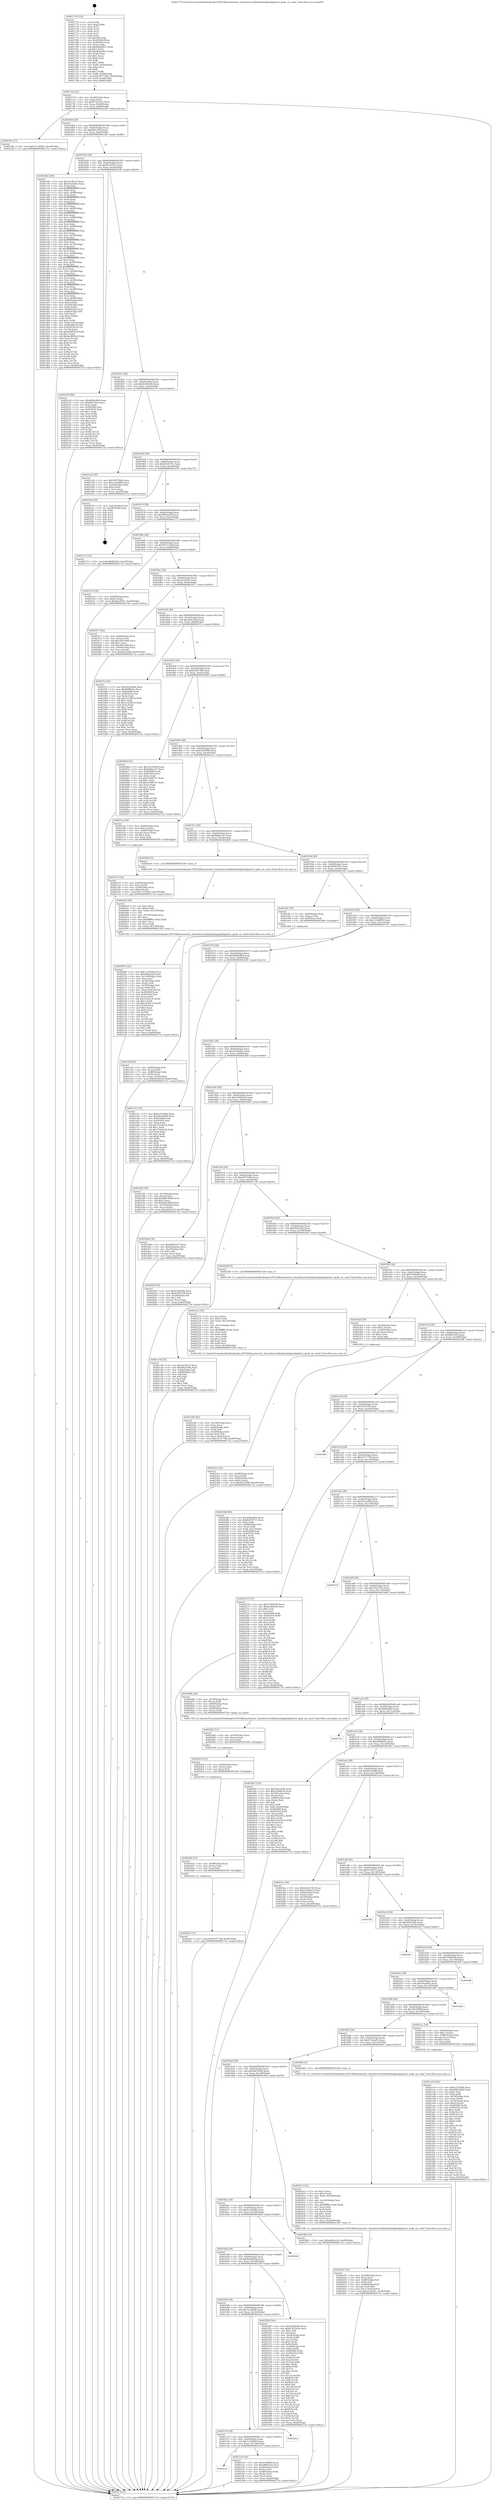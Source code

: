 digraph "0x401770" {
  label = "0x401770 (/mnt/c/Users/mathe/Desktop/tcc/POCII/binaries/extr_linuxdriversinfinibandulpipoibipoib.h_ipoib_cm_send_Final-ollvm.out::main(0))"
  labelloc = "t"
  node[shape=record]

  Entry [label="",width=0.3,height=0.3,shape=circle,fillcolor=black,style=filled]
  "0x4017e4" [label="{
     0x4017e4 [32]\l
     | [instrs]\l
     &nbsp;&nbsp;0x4017e4 \<+6\>: mov -0xa0(%rbp),%eax\l
     &nbsp;&nbsp;0x4017ea \<+2\>: mov %eax,%ecx\l
     &nbsp;&nbsp;0x4017ec \<+6\>: sub $0x8742323e,%ecx\l
     &nbsp;&nbsp;0x4017f2 \<+6\>: mov %eax,-0xb4(%rbp)\l
     &nbsp;&nbsp;0x4017f8 \<+6\>: mov %ecx,-0xb8(%rbp)\l
     &nbsp;&nbsp;0x4017fe \<+6\>: je 000000000040239e \<main+0xc2e\>\l
  }"]
  "0x40239e" [label="{
     0x40239e [15]\l
     | [instrs]\l
     &nbsp;&nbsp;0x40239e \<+10\>: movl $0x7c136465,-0xa0(%rbp)\l
     &nbsp;&nbsp;0x4023a8 \<+5\>: jmp 000000000040273a \<main+0xfca\>\l
  }"]
  "0x401804" [label="{
     0x401804 [28]\l
     | [instrs]\l
     &nbsp;&nbsp;0x401804 \<+5\>: jmp 0000000000401809 \<main+0x99\>\l
     &nbsp;&nbsp;0x401809 \<+6\>: mov -0xb4(%rbp),%eax\l
     &nbsp;&nbsp;0x40180f \<+5\>: sub $0x882e58fa,%eax\l
     &nbsp;&nbsp;0x401814 \<+6\>: mov %eax,-0xbc(%rbp)\l
     &nbsp;&nbsp;0x40181a \<+6\>: je 0000000000401c6b \<main+0x4fb\>\l
  }"]
  Exit [label="",width=0.3,height=0.3,shape=circle,fillcolor=black,style=filled,peripheries=2]
  "0x401c6b" [label="{
     0x401c6b [338]\l
     | [instrs]\l
     &nbsp;&nbsp;0x401c6b \<+5\>: mov $0x541ff123,%eax\l
     &nbsp;&nbsp;0x401c70 \<+5\>: mov $0xdc6c8202,%ecx\l
     &nbsp;&nbsp;0x401c75 \<+3\>: mov %rsp,%rdx\l
     &nbsp;&nbsp;0x401c78 \<+4\>: add $0xfffffffffffffff0,%rdx\l
     &nbsp;&nbsp;0x401c7c \<+3\>: mov %rdx,%rsp\l
     &nbsp;&nbsp;0x401c7f \<+7\>: mov %rdx,-0x98(%rbp)\l
     &nbsp;&nbsp;0x401c86 \<+3\>: mov %rsp,%rdx\l
     &nbsp;&nbsp;0x401c89 \<+4\>: add $0xfffffffffffffff0,%rdx\l
     &nbsp;&nbsp;0x401c8d \<+3\>: mov %rdx,%rsp\l
     &nbsp;&nbsp;0x401c90 \<+3\>: mov %rsp,%rsi\l
     &nbsp;&nbsp;0x401c93 \<+4\>: add $0xfffffffffffffff0,%rsi\l
     &nbsp;&nbsp;0x401c97 \<+3\>: mov %rsi,%rsp\l
     &nbsp;&nbsp;0x401c9a \<+7\>: mov %rsi,-0x90(%rbp)\l
     &nbsp;&nbsp;0x401ca1 \<+3\>: mov %rsp,%rsi\l
     &nbsp;&nbsp;0x401ca4 \<+4\>: add $0xfffffffffffffff0,%rsi\l
     &nbsp;&nbsp;0x401ca8 \<+3\>: mov %rsi,%rsp\l
     &nbsp;&nbsp;0x401cab \<+7\>: mov %rsi,-0x88(%rbp)\l
     &nbsp;&nbsp;0x401cb2 \<+3\>: mov %rsp,%rsi\l
     &nbsp;&nbsp;0x401cb5 \<+4\>: add $0xfffffffffffffff0,%rsi\l
     &nbsp;&nbsp;0x401cb9 \<+3\>: mov %rsi,%rsp\l
     &nbsp;&nbsp;0x401cbc \<+4\>: mov %rsi,-0x80(%rbp)\l
     &nbsp;&nbsp;0x401cc0 \<+3\>: mov %rsp,%rsi\l
     &nbsp;&nbsp;0x401cc3 \<+4\>: add $0xfffffffffffffff0,%rsi\l
     &nbsp;&nbsp;0x401cc7 \<+3\>: mov %rsi,%rsp\l
     &nbsp;&nbsp;0x401cca \<+4\>: mov %rsi,-0x78(%rbp)\l
     &nbsp;&nbsp;0x401cce \<+3\>: mov %rsp,%rsi\l
     &nbsp;&nbsp;0x401cd1 \<+4\>: add $0xfffffffffffffff0,%rsi\l
     &nbsp;&nbsp;0x401cd5 \<+3\>: mov %rsi,%rsp\l
     &nbsp;&nbsp;0x401cd8 \<+4\>: mov %rsi,-0x70(%rbp)\l
     &nbsp;&nbsp;0x401cdc \<+3\>: mov %rsp,%rsi\l
     &nbsp;&nbsp;0x401cdf \<+4\>: add $0xfffffffffffffff0,%rsi\l
     &nbsp;&nbsp;0x401ce3 \<+3\>: mov %rsi,%rsp\l
     &nbsp;&nbsp;0x401ce6 \<+4\>: mov %rsi,-0x68(%rbp)\l
     &nbsp;&nbsp;0x401cea \<+3\>: mov %rsp,%rsi\l
     &nbsp;&nbsp;0x401ced \<+4\>: add $0xfffffffffffffff0,%rsi\l
     &nbsp;&nbsp;0x401cf1 \<+3\>: mov %rsi,%rsp\l
     &nbsp;&nbsp;0x401cf4 \<+4\>: mov %rsi,-0x60(%rbp)\l
     &nbsp;&nbsp;0x401cf8 \<+3\>: mov %rsp,%rsi\l
     &nbsp;&nbsp;0x401cfb \<+4\>: add $0xfffffffffffffff0,%rsi\l
     &nbsp;&nbsp;0x401cff \<+3\>: mov %rsi,%rsp\l
     &nbsp;&nbsp;0x401d02 \<+4\>: mov %rsi,-0x58(%rbp)\l
     &nbsp;&nbsp;0x401d06 \<+3\>: mov %rsp,%rsi\l
     &nbsp;&nbsp;0x401d09 \<+4\>: add $0xfffffffffffffff0,%rsi\l
     &nbsp;&nbsp;0x401d0d \<+3\>: mov %rsi,%rsp\l
     &nbsp;&nbsp;0x401d10 \<+4\>: mov %rsi,-0x50(%rbp)\l
     &nbsp;&nbsp;0x401d14 \<+3\>: mov %rsp,%rsi\l
     &nbsp;&nbsp;0x401d17 \<+4\>: add $0xfffffffffffffff0,%rsi\l
     &nbsp;&nbsp;0x401d1b \<+3\>: mov %rsi,%rsp\l
     &nbsp;&nbsp;0x401d1e \<+4\>: mov %rsi,-0x48(%rbp)\l
     &nbsp;&nbsp;0x401d22 \<+3\>: mov %rsp,%rsi\l
     &nbsp;&nbsp;0x401d25 \<+4\>: add $0xfffffffffffffff0,%rsi\l
     &nbsp;&nbsp;0x401d29 \<+3\>: mov %rsi,%rsp\l
     &nbsp;&nbsp;0x401d2c \<+4\>: mov %rsi,-0x40(%rbp)\l
     &nbsp;&nbsp;0x401d30 \<+7\>: mov -0x98(%rbp),%rsi\l
     &nbsp;&nbsp;0x401d37 \<+6\>: movl $0x0,(%rsi)\l
     &nbsp;&nbsp;0x401d3d \<+6\>: mov -0xa4(%rbp),%edi\l
     &nbsp;&nbsp;0x401d43 \<+2\>: mov %edi,(%rdx)\l
     &nbsp;&nbsp;0x401d45 \<+7\>: mov -0x90(%rbp),%rsi\l
     &nbsp;&nbsp;0x401d4c \<+7\>: mov -0xb0(%rbp),%r8\l
     &nbsp;&nbsp;0x401d53 \<+3\>: mov %r8,(%rsi)\l
     &nbsp;&nbsp;0x401d56 \<+3\>: cmpl $0x2,(%rdx)\l
     &nbsp;&nbsp;0x401d59 \<+4\>: setne %r9b\l
     &nbsp;&nbsp;0x401d5d \<+4\>: and $0x1,%r9b\l
     &nbsp;&nbsp;0x401d61 \<+4\>: mov %r9b,-0x35(%rbp)\l
     &nbsp;&nbsp;0x401d65 \<+8\>: mov 0x405068,%r10d\l
     &nbsp;&nbsp;0x401d6d \<+8\>: mov 0x405054,%r11d\l
     &nbsp;&nbsp;0x401d75 \<+3\>: mov %r10d,%ebx\l
     &nbsp;&nbsp;0x401d78 \<+6\>: sub $0x6a0805ed,%ebx\l
     &nbsp;&nbsp;0x401d7e \<+3\>: sub $0x1,%ebx\l
     &nbsp;&nbsp;0x401d81 \<+6\>: add $0x6a0805ed,%ebx\l
     &nbsp;&nbsp;0x401d87 \<+4\>: imul %ebx,%r10d\l
     &nbsp;&nbsp;0x401d8b \<+4\>: and $0x1,%r10d\l
     &nbsp;&nbsp;0x401d8f \<+4\>: cmp $0x0,%r10d\l
     &nbsp;&nbsp;0x401d93 \<+4\>: sete %r9b\l
     &nbsp;&nbsp;0x401d97 \<+4\>: cmp $0xa,%r11d\l
     &nbsp;&nbsp;0x401d9b \<+4\>: setl %r14b\l
     &nbsp;&nbsp;0x401d9f \<+3\>: mov %r9b,%r15b\l
     &nbsp;&nbsp;0x401da2 \<+3\>: and %r14b,%r15b\l
     &nbsp;&nbsp;0x401da5 \<+3\>: xor %r14b,%r9b\l
     &nbsp;&nbsp;0x401da8 \<+3\>: or %r9b,%r15b\l
     &nbsp;&nbsp;0x401dab \<+4\>: test $0x1,%r15b\l
     &nbsp;&nbsp;0x401daf \<+3\>: cmovne %ecx,%eax\l
     &nbsp;&nbsp;0x401db2 \<+6\>: mov %eax,-0xa0(%rbp)\l
     &nbsp;&nbsp;0x401db8 \<+5\>: jmp 000000000040273a \<main+0xfca\>\l
  }"]
  "0x401820" [label="{
     0x401820 [28]\l
     | [instrs]\l
     &nbsp;&nbsp;0x401820 \<+5\>: jmp 0000000000401825 \<main+0xb5\>\l
     &nbsp;&nbsp;0x401825 \<+6\>: mov -0xb4(%rbp),%eax\l
     &nbsp;&nbsp;0x40182b \<+5\>: sub $0x8ae2f431,%eax\l
     &nbsp;&nbsp;0x401830 \<+6\>: mov %eax,-0xc0(%rbp)\l
     &nbsp;&nbsp;0x401836 \<+6\>: je 0000000000402530 \<main+0xdc0\>\l
  }"]
  "0x4024e2" [label="{
     0x4024e2 [15]\l
     | [instrs]\l
     &nbsp;&nbsp;0x4024e2 \<+10\>: movl $0x953713bf,-0xa0(%rbp)\l
     &nbsp;&nbsp;0x4024ec \<+5\>: jmp 000000000040273a \<main+0xfca\>\l
  }"]
  "0x402530" [label="{
     0x402530 [86]\l
     | [instrs]\l
     &nbsp;&nbsp;0x402530 \<+5\>: mov $0x4006c8b4,%eax\l
     &nbsp;&nbsp;0x402535 \<+5\>: mov $0xff5019c6,%ecx\l
     &nbsp;&nbsp;0x40253a \<+2\>: xor %edx,%edx\l
     &nbsp;&nbsp;0x40253c \<+7\>: mov 0x405068,%esi\l
     &nbsp;&nbsp;0x402543 \<+7\>: mov 0x405054,%edi\l
     &nbsp;&nbsp;0x40254a \<+3\>: sub $0x1,%edx\l
     &nbsp;&nbsp;0x40254d \<+3\>: mov %esi,%r8d\l
     &nbsp;&nbsp;0x402550 \<+3\>: add %edx,%r8d\l
     &nbsp;&nbsp;0x402553 \<+4\>: imul %r8d,%esi\l
     &nbsp;&nbsp;0x402557 \<+3\>: and $0x1,%esi\l
     &nbsp;&nbsp;0x40255a \<+3\>: cmp $0x0,%esi\l
     &nbsp;&nbsp;0x40255d \<+4\>: sete %r9b\l
     &nbsp;&nbsp;0x402561 \<+3\>: cmp $0xa,%edi\l
     &nbsp;&nbsp;0x402564 \<+4\>: setl %r10b\l
     &nbsp;&nbsp;0x402568 \<+3\>: mov %r9b,%r11b\l
     &nbsp;&nbsp;0x40256b \<+3\>: and %r10b,%r11b\l
     &nbsp;&nbsp;0x40256e \<+3\>: xor %r10b,%r9b\l
     &nbsp;&nbsp;0x402571 \<+3\>: or %r9b,%r11b\l
     &nbsp;&nbsp;0x402574 \<+4\>: test $0x1,%r11b\l
     &nbsp;&nbsp;0x402578 \<+3\>: cmovne %ecx,%eax\l
     &nbsp;&nbsp;0x40257b \<+6\>: mov %eax,-0xa0(%rbp)\l
     &nbsp;&nbsp;0x402581 \<+5\>: jmp 000000000040273a \<main+0xfca\>\l
  }"]
  "0x40183c" [label="{
     0x40183c [28]\l
     | [instrs]\l
     &nbsp;&nbsp;0x40183c \<+5\>: jmp 0000000000401841 \<main+0xd1\>\l
     &nbsp;&nbsp;0x401841 \<+6\>: mov -0xb4(%rbp),%eax\l
     &nbsp;&nbsp;0x401847 \<+5\>: sub $0x8e49eb39,%eax\l
     &nbsp;&nbsp;0x40184c \<+6\>: mov %eax,-0xc4(%rbp)\l
     &nbsp;&nbsp;0x401852 \<+6\>: je 0000000000401e33 \<main+0x6c3\>\l
  }"]
  "0x4024d3" [label="{
     0x4024d3 [15]\l
     | [instrs]\l
     &nbsp;&nbsp;0x4024d3 \<+4\>: mov -0x48(%rbp),%rax\l
     &nbsp;&nbsp;0x4024d7 \<+3\>: mov (%rax),%rax\l
     &nbsp;&nbsp;0x4024da \<+3\>: mov %rax,%rdi\l
     &nbsp;&nbsp;0x4024dd \<+5\>: call 0000000000401030 \<free@plt\>\l
     | [calls]\l
     &nbsp;&nbsp;0x401030 \{1\} (unknown)\l
  }"]
  "0x401e33" [label="{
     0x401e33 [30]\l
     | [instrs]\l
     &nbsp;&nbsp;0x401e33 \<+5\>: mov $0x56f57bbb,%eax\l
     &nbsp;&nbsp;0x401e38 \<+5\>: mov $0xc1e0d883,%ecx\l
     &nbsp;&nbsp;0x401e3d \<+3\>: mov -0x34(%rbp),%edx\l
     &nbsp;&nbsp;0x401e40 \<+3\>: cmp $0x0,%edx\l
     &nbsp;&nbsp;0x401e43 \<+3\>: cmove %ecx,%eax\l
     &nbsp;&nbsp;0x401e46 \<+6\>: mov %eax,-0xa0(%rbp)\l
     &nbsp;&nbsp;0x401e4c \<+5\>: jmp 000000000040273a \<main+0xfca\>\l
  }"]
  "0x401858" [label="{
     0x401858 [28]\l
     | [instrs]\l
     &nbsp;&nbsp;0x401858 \<+5\>: jmp 000000000040185d \<main+0xed\>\l
     &nbsp;&nbsp;0x40185d \<+6\>: mov -0xb4(%rbp),%eax\l
     &nbsp;&nbsp;0x401863 \<+5\>: sub $0x8e930711,%eax\l
     &nbsp;&nbsp;0x401868 \<+6\>: mov %eax,-0xc8(%rbp)\l
     &nbsp;&nbsp;0x40186e \<+6\>: je 00000000004025e9 \<main+0xe79\>\l
  }"]
  "0x4024c4" [label="{
     0x4024c4 [15]\l
     | [instrs]\l
     &nbsp;&nbsp;0x4024c4 \<+4\>: mov -0x60(%rbp),%rax\l
     &nbsp;&nbsp;0x4024c8 \<+3\>: mov (%rax),%rax\l
     &nbsp;&nbsp;0x4024cb \<+3\>: mov %rax,%rdi\l
     &nbsp;&nbsp;0x4024ce \<+5\>: call 0000000000401030 \<free@plt\>\l
     | [calls]\l
     &nbsp;&nbsp;0x401030 \{1\} (unknown)\l
  }"]
  "0x4025e9" [label="{
     0x4025e9 [18]\l
     | [instrs]\l
     &nbsp;&nbsp;0x4025e9 \<+3\>: mov -0x2c(%rbp),%eax\l
     &nbsp;&nbsp;0x4025ec \<+4\>: lea -0x28(%rbp),%rsp\l
     &nbsp;&nbsp;0x4025f0 \<+1\>: pop %rbx\l
     &nbsp;&nbsp;0x4025f1 \<+2\>: pop %r12\l
     &nbsp;&nbsp;0x4025f3 \<+2\>: pop %r13\l
     &nbsp;&nbsp;0x4025f5 \<+2\>: pop %r14\l
     &nbsp;&nbsp;0x4025f7 \<+2\>: pop %r15\l
     &nbsp;&nbsp;0x4025f9 \<+1\>: pop %rbp\l
     &nbsp;&nbsp;0x4025fa \<+1\>: ret\l
  }"]
  "0x401874" [label="{
     0x401874 [28]\l
     | [instrs]\l
     &nbsp;&nbsp;0x401874 \<+5\>: jmp 0000000000401879 \<main+0x109\>\l
     &nbsp;&nbsp;0x401879 \<+6\>: mov -0xb4(%rbp),%eax\l
     &nbsp;&nbsp;0x40187f \<+5\>: sub $0x9402a42f,%eax\l
     &nbsp;&nbsp;0x401884 \<+6\>: mov %eax,-0xcc(%rbp)\l
     &nbsp;&nbsp;0x40188a \<+6\>: je 0000000000402173 \<main+0xa03\>\l
  }"]
  "0x4024b5" [label="{
     0x4024b5 [15]\l
     | [instrs]\l
     &nbsp;&nbsp;0x4024b5 \<+4\>: mov -0x78(%rbp),%rax\l
     &nbsp;&nbsp;0x4024b9 \<+3\>: mov (%rax),%rax\l
     &nbsp;&nbsp;0x4024bc \<+3\>: mov %rax,%rdi\l
     &nbsp;&nbsp;0x4024bf \<+5\>: call 0000000000401030 \<free@plt\>\l
     | [calls]\l
     &nbsp;&nbsp;0x401030 \{1\} (unknown)\l
  }"]
  "0x402173" [label="{
     0x402173 [15]\l
     | [instrs]\l
     &nbsp;&nbsp;0x402173 \<+10\>: movl $0xd6d8296d,-0xa0(%rbp)\l
     &nbsp;&nbsp;0x40217d \<+5\>: jmp 000000000040273a \<main+0xfca\>\l
  }"]
  "0x401890" [label="{
     0x401890 [28]\l
     | [instrs]\l
     &nbsp;&nbsp;0x401890 \<+5\>: jmp 0000000000401895 \<main+0x125\>\l
     &nbsp;&nbsp;0x401895 \<+6\>: mov -0xb4(%rbp),%eax\l
     &nbsp;&nbsp;0x40189b \<+5\>: sub $0x953713bf,%eax\l
     &nbsp;&nbsp;0x4018a0 \<+6\>: mov %eax,-0xd0(%rbp)\l
     &nbsp;&nbsp;0x4018a6 \<+6\>: je 0000000000402514 \<main+0xda4\>\l
  }"]
  "0x402447" [label="{
     0x402447 [42]\l
     | [instrs]\l
     &nbsp;&nbsp;0x402447 \<+6\>: mov -0x168(%rbp),%ecx\l
     &nbsp;&nbsp;0x40244d \<+3\>: imul %eax,%ecx\l
     &nbsp;&nbsp;0x402450 \<+4\>: mov -0x48(%rbp),%r8\l
     &nbsp;&nbsp;0x402454 \<+3\>: mov (%r8),%r8\l
     &nbsp;&nbsp;0x402457 \<+4\>: mov -0x40(%rbp),%r9\l
     &nbsp;&nbsp;0x40245b \<+3\>: movslq (%r9),%r9\l
     &nbsp;&nbsp;0x40245e \<+4\>: mov %ecx,(%r8,%r9,4)\l
     &nbsp;&nbsp;0x402462 \<+10\>: movl $0xa2c5fe01,-0xa0(%rbp)\l
     &nbsp;&nbsp;0x40246c \<+5\>: jmp 000000000040273a \<main+0xfca\>\l
  }"]
  "0x402514" [label="{
     0x402514 [28]\l
     | [instrs]\l
     &nbsp;&nbsp;0x402514 \<+7\>: mov -0x98(%rbp),%rax\l
     &nbsp;&nbsp;0x40251b \<+6\>: movl $0x0,(%rax)\l
     &nbsp;&nbsp;0x402521 \<+10\>: movl $0x8ae2f431,-0xa0(%rbp)\l
     &nbsp;&nbsp;0x40252b \<+5\>: jmp 000000000040273a \<main+0xfca\>\l
  }"]
  "0x4018ac" [label="{
     0x4018ac [28]\l
     | [instrs]\l
     &nbsp;&nbsp;0x4018ac \<+5\>: jmp 00000000004018b1 \<main+0x141\>\l
     &nbsp;&nbsp;0x4018b1 \<+6\>: mov -0xb4(%rbp),%eax\l
     &nbsp;&nbsp;0x4018b7 \<+5\>: sub $0xa2c5fe01,%eax\l
     &nbsp;&nbsp;0x4018bc \<+6\>: mov %eax,-0xd4(%rbp)\l
     &nbsp;&nbsp;0x4018c2 \<+6\>: je 0000000000402471 \<main+0xd01\>\l
  }"]
  "0x402413" [label="{
     0x402413 [52]\l
     | [instrs]\l
     &nbsp;&nbsp;0x402413 \<+2\>: xor %ecx,%ecx\l
     &nbsp;&nbsp;0x402415 \<+5\>: mov $0x2,%edx\l
     &nbsp;&nbsp;0x40241a \<+6\>: mov %edx,-0x164(%rbp)\l
     &nbsp;&nbsp;0x402420 \<+1\>: cltd\l
     &nbsp;&nbsp;0x402421 \<+6\>: mov -0x164(%rbp),%esi\l
     &nbsp;&nbsp;0x402427 \<+2\>: idiv %esi\l
     &nbsp;&nbsp;0x402429 \<+6\>: imul $0xfffffffe,%edx,%edx\l
     &nbsp;&nbsp;0x40242f \<+2\>: mov %ecx,%edi\l
     &nbsp;&nbsp;0x402431 \<+2\>: sub %edx,%edi\l
     &nbsp;&nbsp;0x402433 \<+2\>: mov %ecx,%edx\l
     &nbsp;&nbsp;0x402435 \<+3\>: sub $0x1,%edx\l
     &nbsp;&nbsp;0x402438 \<+2\>: add %edx,%edi\l
     &nbsp;&nbsp;0x40243a \<+2\>: sub %edi,%ecx\l
     &nbsp;&nbsp;0x40243c \<+6\>: mov %ecx,-0x168(%rbp)\l
     &nbsp;&nbsp;0x402442 \<+5\>: call 0000000000401160 \<next_i\>\l
     | [calls]\l
     &nbsp;&nbsp;0x401160 \{1\} (/mnt/c/Users/mathe/Desktop/tcc/POCII/binaries/extr_linuxdriversinfinibandulpipoibipoib.h_ipoib_cm_send_Final-ollvm.out::next_i)\l
  }"]
  "0x402471" [label="{
     0x402471 [42]\l
     | [instrs]\l
     &nbsp;&nbsp;0x402471 \<+4\>: mov -0x40(%rbp),%rax\l
     &nbsp;&nbsp;0x402475 \<+2\>: mov (%rax),%ecx\l
     &nbsp;&nbsp;0x402477 \<+6\>: add $0x3901ebf6,%ecx\l
     &nbsp;&nbsp;0x40247d \<+3\>: add $0x1,%ecx\l
     &nbsp;&nbsp;0x402480 \<+6\>: sub $0x3901ebf6,%ecx\l
     &nbsp;&nbsp;0x402486 \<+4\>: mov -0x40(%rbp),%rax\l
     &nbsp;&nbsp;0x40248a \<+2\>: mov %ecx,(%rax)\l
     &nbsp;&nbsp;0x40248c \<+10\>: movl $0x443e39df,-0xa0(%rbp)\l
     &nbsp;&nbsp;0x402496 \<+5\>: jmp 000000000040273a \<main+0xfca\>\l
  }"]
  "0x4018c8" [label="{
     0x4018c8 [28]\l
     | [instrs]\l
     &nbsp;&nbsp;0x4018c8 \<+5\>: jmp 00000000004018cd \<main+0x15d\>\l
     &nbsp;&nbsp;0x4018cd \<+6\>: mov -0xb4(%rbp),%eax\l
     &nbsp;&nbsp;0x4018d3 \<+5\>: sub $0xad9e3a54,%eax\l
     &nbsp;&nbsp;0x4018d8 \<+6\>: mov %eax,-0xd8(%rbp)\l
     &nbsp;&nbsp;0x4018de \<+6\>: je 0000000000401f7a \<main+0x80a\>\l
  }"]
  "0x4023ca" [label="{
     0x4023ca [32]\l
     | [instrs]\l
     &nbsp;&nbsp;0x4023ca \<+4\>: mov -0x48(%rbp),%rdi\l
     &nbsp;&nbsp;0x4023ce \<+3\>: mov %rax,(%rdi)\l
     &nbsp;&nbsp;0x4023d1 \<+4\>: mov -0x40(%rbp),%rax\l
     &nbsp;&nbsp;0x4023d5 \<+6\>: movl $0x0,(%rax)\l
     &nbsp;&nbsp;0x4023db \<+10\>: movl $0x443e39df,-0xa0(%rbp)\l
     &nbsp;&nbsp;0x4023e5 \<+5\>: jmp 000000000040273a \<main+0xfca\>\l
  }"]
  "0x401f7a" [label="{
     0x401f7a [91]\l
     | [instrs]\l
     &nbsp;&nbsp;0x401f7a \<+5\>: mov $0x26a1a606,%eax\l
     &nbsp;&nbsp;0x401f7f \<+5\>: mov $0x40f80d3a,%ecx\l
     &nbsp;&nbsp;0x401f84 \<+7\>: mov 0x405068,%edx\l
     &nbsp;&nbsp;0x401f8b \<+7\>: mov 0x405054,%esi\l
     &nbsp;&nbsp;0x401f92 \<+2\>: mov %edx,%edi\l
     &nbsp;&nbsp;0x401f94 \<+6\>: add $0x3c53db7d,%edi\l
     &nbsp;&nbsp;0x401f9a \<+3\>: sub $0x1,%edi\l
     &nbsp;&nbsp;0x401f9d \<+6\>: sub $0x3c53db7d,%edi\l
     &nbsp;&nbsp;0x401fa3 \<+3\>: imul %edi,%edx\l
     &nbsp;&nbsp;0x401fa6 \<+3\>: and $0x1,%edx\l
     &nbsp;&nbsp;0x401fa9 \<+3\>: cmp $0x0,%edx\l
     &nbsp;&nbsp;0x401fac \<+4\>: sete %r8b\l
     &nbsp;&nbsp;0x401fb0 \<+3\>: cmp $0xa,%esi\l
     &nbsp;&nbsp;0x401fb3 \<+4\>: setl %r9b\l
     &nbsp;&nbsp;0x401fb7 \<+3\>: mov %r8b,%r10b\l
     &nbsp;&nbsp;0x401fba \<+3\>: and %r9b,%r10b\l
     &nbsp;&nbsp;0x401fbd \<+3\>: xor %r9b,%r8b\l
     &nbsp;&nbsp;0x401fc0 \<+3\>: or %r8b,%r10b\l
     &nbsp;&nbsp;0x401fc3 \<+4\>: test $0x1,%r10b\l
     &nbsp;&nbsp;0x401fc7 \<+3\>: cmovne %ecx,%eax\l
     &nbsp;&nbsp;0x401fca \<+6\>: mov %eax,-0xa0(%rbp)\l
     &nbsp;&nbsp;0x401fd0 \<+5\>: jmp 000000000040273a \<main+0xfca\>\l
  }"]
  "0x4018e4" [label="{
     0x4018e4 [28]\l
     | [instrs]\l
     &nbsp;&nbsp;0x4018e4 \<+5\>: jmp 00000000004018e9 \<main+0x179\>\l
     &nbsp;&nbsp;0x4018e9 \<+6\>: mov -0xb4(%rbp),%eax\l
     &nbsp;&nbsp;0x4018ef \<+5\>: sub $0xb29d72f8,%eax\l
     &nbsp;&nbsp;0x4018f4 \<+6\>: mov %eax,-0xdc(%rbp)\l
     &nbsp;&nbsp;0x4018fa \<+6\>: je 000000000040206d \<main+0x8fd\>\l
  }"]
  "0x402246" [label="{
     0x402246 [42]\l
     | [instrs]\l
     &nbsp;&nbsp;0x402246 \<+6\>: mov -0x160(%rbp),%ecx\l
     &nbsp;&nbsp;0x40224c \<+3\>: imul %eax,%ecx\l
     &nbsp;&nbsp;0x40224f \<+4\>: mov -0x60(%rbp),%r8\l
     &nbsp;&nbsp;0x402253 \<+3\>: mov (%r8),%r8\l
     &nbsp;&nbsp;0x402256 \<+4\>: mov -0x58(%rbp),%r9\l
     &nbsp;&nbsp;0x40225a \<+3\>: movslq (%r9),%r9\l
     &nbsp;&nbsp;0x40225d \<+4\>: mov %ecx,(%r8,%r9,4)\l
     &nbsp;&nbsp;0x402261 \<+10\>: movl $0x1b71770b,-0xa0(%rbp)\l
     &nbsp;&nbsp;0x40226b \<+5\>: jmp 000000000040273a \<main+0xfca\>\l
  }"]
  "0x40206d" [label="{
     0x40206d [91]\l
     | [instrs]\l
     &nbsp;&nbsp;0x40206d \<+5\>: mov $0x7ac595bd,%eax\l
     &nbsp;&nbsp;0x402072 \<+5\>: mov $0xbbbbcc07,%ecx\l
     &nbsp;&nbsp;0x402077 \<+7\>: mov 0x405068,%edx\l
     &nbsp;&nbsp;0x40207e \<+7\>: mov 0x405054,%esi\l
     &nbsp;&nbsp;0x402085 \<+2\>: mov %edx,%edi\l
     &nbsp;&nbsp;0x402087 \<+6\>: sub $0x1e9d0747,%edi\l
     &nbsp;&nbsp;0x40208d \<+3\>: sub $0x1,%edi\l
     &nbsp;&nbsp;0x402090 \<+6\>: add $0x1e9d0747,%edi\l
     &nbsp;&nbsp;0x402096 \<+3\>: imul %edi,%edx\l
     &nbsp;&nbsp;0x402099 \<+3\>: and $0x1,%edx\l
     &nbsp;&nbsp;0x40209c \<+3\>: cmp $0x0,%edx\l
     &nbsp;&nbsp;0x40209f \<+4\>: sete %r8b\l
     &nbsp;&nbsp;0x4020a3 \<+3\>: cmp $0xa,%esi\l
     &nbsp;&nbsp;0x4020a6 \<+4\>: setl %r9b\l
     &nbsp;&nbsp;0x4020aa \<+3\>: mov %r8b,%r10b\l
     &nbsp;&nbsp;0x4020ad \<+3\>: and %r9b,%r10b\l
     &nbsp;&nbsp;0x4020b0 \<+3\>: xor %r9b,%r8b\l
     &nbsp;&nbsp;0x4020b3 \<+3\>: or %r8b,%r10b\l
     &nbsp;&nbsp;0x4020b6 \<+4\>: test $0x1,%r10b\l
     &nbsp;&nbsp;0x4020ba \<+3\>: cmovne %ecx,%eax\l
     &nbsp;&nbsp;0x4020bd \<+6\>: mov %eax,-0xa0(%rbp)\l
     &nbsp;&nbsp;0x4020c3 \<+5\>: jmp 000000000040273a \<main+0xfca\>\l
  }"]
  "0x401900" [label="{
     0x401900 [28]\l
     | [instrs]\l
     &nbsp;&nbsp;0x401900 \<+5\>: jmp 0000000000401905 \<main+0x195\>\l
     &nbsp;&nbsp;0x401905 \<+6\>: mov -0xb4(%rbp),%eax\l
     &nbsp;&nbsp;0x40190b \<+5\>: sub $0xb34609f4,%eax\l
     &nbsp;&nbsp;0x401910 \<+6\>: mov %eax,-0xe0(%rbp)\l
     &nbsp;&nbsp;0x401916 \<+6\>: je 00000000004021ac \<main+0xa3c\>\l
  }"]
  "0x402212" [label="{
     0x402212 [52]\l
     | [instrs]\l
     &nbsp;&nbsp;0x402212 \<+2\>: xor %ecx,%ecx\l
     &nbsp;&nbsp;0x402214 \<+5\>: mov $0x2,%edx\l
     &nbsp;&nbsp;0x402219 \<+6\>: mov %edx,-0x15c(%rbp)\l
     &nbsp;&nbsp;0x40221f \<+1\>: cltd\l
     &nbsp;&nbsp;0x402220 \<+6\>: mov -0x15c(%rbp),%esi\l
     &nbsp;&nbsp;0x402226 \<+2\>: idiv %esi\l
     &nbsp;&nbsp;0x402228 \<+6\>: imul $0xfffffffe,%edx,%edx\l
     &nbsp;&nbsp;0x40222e \<+2\>: mov %ecx,%edi\l
     &nbsp;&nbsp;0x402230 \<+2\>: sub %edx,%edi\l
     &nbsp;&nbsp;0x402232 \<+2\>: mov %ecx,%edx\l
     &nbsp;&nbsp;0x402234 \<+3\>: sub $0x1,%edx\l
     &nbsp;&nbsp;0x402237 \<+2\>: add %edx,%edi\l
     &nbsp;&nbsp;0x402239 \<+2\>: sub %edi,%ecx\l
     &nbsp;&nbsp;0x40223b \<+6\>: mov %ecx,-0x160(%rbp)\l
     &nbsp;&nbsp;0x402241 \<+5\>: call 0000000000401160 \<next_i\>\l
     | [calls]\l
     &nbsp;&nbsp;0x401160 \{1\} (/mnt/c/Users/mathe/Desktop/tcc/POCII/binaries/extr_linuxdriversinfinibandulpipoibipoib.h_ipoib_cm_send_Final-ollvm.out::next_i)\l
  }"]
  "0x4021ac" [label="{
     0x4021ac [29]\l
     | [instrs]\l
     &nbsp;&nbsp;0x4021ac \<+4\>: mov -0x68(%rbp),%rax\l
     &nbsp;&nbsp;0x4021b0 \<+6\>: movl $0x1,(%rax)\l
     &nbsp;&nbsp;0x4021b6 \<+4\>: mov -0x68(%rbp),%rax\l
     &nbsp;&nbsp;0x4021ba \<+3\>: movslq (%rax),%rax\l
     &nbsp;&nbsp;0x4021bd \<+4\>: shl $0x2,%rax\l
     &nbsp;&nbsp;0x4021c1 \<+3\>: mov %rax,%rdi\l
     &nbsp;&nbsp;0x4021c4 \<+5\>: call 0000000000401050 \<malloc@plt\>\l
     | [calls]\l
     &nbsp;&nbsp;0x401050 \{1\} (unknown)\l
  }"]
  "0x40191c" [label="{
     0x40191c [28]\l
     | [instrs]\l
     &nbsp;&nbsp;0x40191c \<+5\>: jmp 0000000000401921 \<main+0x1b1\>\l
     &nbsp;&nbsp;0x401921 \<+6\>: mov -0xb4(%rbp),%eax\l
     &nbsp;&nbsp;0x401927 \<+5\>: sub $0xbbbbcc07,%eax\l
     &nbsp;&nbsp;0x40192c \<+6\>: mov %eax,-0xe4(%rbp)\l
     &nbsp;&nbsp;0x401932 \<+6\>: je 00000000004020c8 \<main+0x958\>\l
  }"]
  "0x401c2c" [label="{
     0x401c2c\l
  }", style=dashed]
  "0x4020c8" [label="{
     0x4020c8 [5]\l
     | [instrs]\l
     &nbsp;&nbsp;0x4020c8 \<+5\>: call 0000000000401160 \<next_i\>\l
     | [calls]\l
     &nbsp;&nbsp;0x401160 \{1\} (/mnt/c/Users/mathe/Desktop/tcc/POCII/binaries/extr_linuxdriversinfinibandulpipoibipoib.h_ipoib_cm_send_Final-ollvm.out::next_i)\l
  }"]
  "0x401938" [label="{
     0x401938 [28]\l
     | [instrs]\l
     &nbsp;&nbsp;0x401938 \<+5\>: jmp 000000000040193d \<main+0x1cd\>\l
     &nbsp;&nbsp;0x40193d \<+6\>: mov -0xb4(%rbp),%eax\l
     &nbsp;&nbsp;0x401943 \<+5\>: sub $0xbf995597,%eax\l
     &nbsp;&nbsp;0x401948 \<+6\>: mov %eax,-0xe8(%rbp)\l
     &nbsp;&nbsp;0x40194e \<+6\>: je 0000000000401dfc \<main+0x68c\>\l
  }"]
  "0x4021e9" [label="{
     0x4021e9 [36]\l
     | [instrs]\l
     &nbsp;&nbsp;0x4021e9 \<+5\>: mov $0xfc928b4f,%eax\l
     &nbsp;&nbsp;0x4021ee \<+5\>: mov $0xef083eed,%ecx\l
     &nbsp;&nbsp;0x4021f3 \<+4\>: mov -0x58(%rbp),%rdx\l
     &nbsp;&nbsp;0x4021f7 \<+2\>: mov (%rdx),%esi\l
     &nbsp;&nbsp;0x4021f9 \<+4\>: mov -0x68(%rbp),%rdx\l
     &nbsp;&nbsp;0x4021fd \<+2\>: cmp (%rdx),%esi\l
     &nbsp;&nbsp;0x4021ff \<+3\>: cmovl %ecx,%eax\l
     &nbsp;&nbsp;0x402202 \<+6\>: mov %eax,-0xa0(%rbp)\l
     &nbsp;&nbsp;0x402208 \<+5\>: jmp 000000000040273a \<main+0xfca\>\l
  }"]
  "0x401dfc" [label="{
     0x401dfc [19]\l
     | [instrs]\l
     &nbsp;&nbsp;0x401dfc \<+7\>: mov -0x90(%rbp),%rax\l
     &nbsp;&nbsp;0x401e03 \<+3\>: mov (%rax),%rax\l
     &nbsp;&nbsp;0x401e06 \<+4\>: mov 0x8(%rax),%rdi\l
     &nbsp;&nbsp;0x401e0a \<+5\>: call 0000000000401060 \<atoi@plt\>\l
     | [calls]\l
     &nbsp;&nbsp;0x401060 \{1\} (unknown)\l
  }"]
  "0x401954" [label="{
     0x401954 [28]\l
     | [instrs]\l
     &nbsp;&nbsp;0x401954 \<+5\>: jmp 0000000000401959 \<main+0x1e9\>\l
     &nbsp;&nbsp;0x401959 \<+6\>: mov -0xb4(%rbp),%eax\l
     &nbsp;&nbsp;0x40195f \<+5\>: sub $0xc1e0d883,%eax\l
     &nbsp;&nbsp;0x401964 \<+6\>: mov %eax,-0xec(%rbp)\l
     &nbsp;&nbsp;0x40196a \<+6\>: je 0000000000401e51 \<main+0x6e1\>\l
  }"]
  "0x401c10" [label="{
     0x401c10 [28]\l
     | [instrs]\l
     &nbsp;&nbsp;0x401c10 \<+5\>: jmp 0000000000401c15 \<main+0x4a5\>\l
     &nbsp;&nbsp;0x401c15 \<+6\>: mov -0xb4(%rbp),%eax\l
     &nbsp;&nbsp;0x401c1b \<+5\>: sub $0x7c136465,%eax\l
     &nbsp;&nbsp;0x401c20 \<+6\>: mov %eax,-0x150(%rbp)\l
     &nbsp;&nbsp;0x401c26 \<+6\>: je 00000000004021e9 \<main+0xa79\>\l
  }"]
  "0x401e51" [label="{
     0x401e51 [91]\l
     | [instrs]\l
     &nbsp;&nbsp;0x401e51 \<+5\>: mov $0x6c35584b,%eax\l
     &nbsp;&nbsp;0x401e56 \<+5\>: mov $0x59e18090,%ecx\l
     &nbsp;&nbsp;0x401e5b \<+7\>: mov 0x405068,%edx\l
     &nbsp;&nbsp;0x401e62 \<+7\>: mov 0x405054,%esi\l
     &nbsp;&nbsp;0x401e69 \<+2\>: mov %edx,%edi\l
     &nbsp;&nbsp;0x401e6b \<+6\>: add $0x755ebc5b,%edi\l
     &nbsp;&nbsp;0x401e71 \<+3\>: sub $0x1,%edi\l
     &nbsp;&nbsp;0x401e74 \<+6\>: sub $0x755ebc5b,%edi\l
     &nbsp;&nbsp;0x401e7a \<+3\>: imul %edi,%edx\l
     &nbsp;&nbsp;0x401e7d \<+3\>: and $0x1,%edx\l
     &nbsp;&nbsp;0x401e80 \<+3\>: cmp $0x0,%edx\l
     &nbsp;&nbsp;0x401e83 \<+4\>: sete %r8b\l
     &nbsp;&nbsp;0x401e87 \<+3\>: cmp $0xa,%esi\l
     &nbsp;&nbsp;0x401e8a \<+4\>: setl %r9b\l
     &nbsp;&nbsp;0x401e8e \<+3\>: mov %r8b,%r10b\l
     &nbsp;&nbsp;0x401e91 \<+3\>: and %r9b,%r10b\l
     &nbsp;&nbsp;0x401e94 \<+3\>: xor %r9b,%r8b\l
     &nbsp;&nbsp;0x401e97 \<+3\>: or %r8b,%r10b\l
     &nbsp;&nbsp;0x401e9a \<+4\>: test $0x1,%r10b\l
     &nbsp;&nbsp;0x401e9e \<+3\>: cmovne %ecx,%eax\l
     &nbsp;&nbsp;0x401ea1 \<+6\>: mov %eax,-0xa0(%rbp)\l
     &nbsp;&nbsp;0x401ea7 \<+5\>: jmp 000000000040273a \<main+0xfca\>\l
  }"]
  "0x401970" [label="{
     0x401970 [28]\l
     | [instrs]\l
     &nbsp;&nbsp;0x401970 \<+5\>: jmp 0000000000401975 \<main+0x205\>\l
     &nbsp;&nbsp;0x401975 \<+6\>: mov -0xb4(%rbp),%eax\l
     &nbsp;&nbsp;0x40197b \<+5\>: sub $0xd6d8296d,%eax\l
     &nbsp;&nbsp;0x401980 \<+6\>: mov %eax,-0xf0(%rbp)\l
     &nbsp;&nbsp;0x401986 \<+6\>: je 0000000000402182 \<main+0xa12\>\l
  }"]
  "0x4026a2" [label="{
     0x4026a2\l
  }", style=dashed]
  "0x402182" [label="{
     0x402182 [42]\l
     | [instrs]\l
     &nbsp;&nbsp;0x402182 \<+4\>: mov -0x70(%rbp),%rax\l
     &nbsp;&nbsp;0x402186 \<+2\>: mov (%rax),%ecx\l
     &nbsp;&nbsp;0x402188 \<+6\>: add $0x680c9dbd,%ecx\l
     &nbsp;&nbsp;0x40218e \<+3\>: add $0x1,%ecx\l
     &nbsp;&nbsp;0x402191 \<+6\>: sub $0x680c9dbd,%ecx\l
     &nbsp;&nbsp;0x402197 \<+4\>: mov -0x70(%rbp),%rax\l
     &nbsp;&nbsp;0x40219b \<+2\>: mov %ecx,(%rax)\l
     &nbsp;&nbsp;0x40219d \<+10\>: movl $0xad9e3a54,-0xa0(%rbp)\l
     &nbsp;&nbsp;0x4021a7 \<+5\>: jmp 000000000040273a \<main+0xfca\>\l
  }"]
  "0x40198c" [label="{
     0x40198c [28]\l
     | [instrs]\l
     &nbsp;&nbsp;0x40198c \<+5\>: jmp 0000000000401991 \<main+0x221\>\l
     &nbsp;&nbsp;0x401991 \<+6\>: mov -0xb4(%rbp),%eax\l
     &nbsp;&nbsp;0x401997 \<+5\>: sub $0xdc6c8202,%eax\l
     &nbsp;&nbsp;0x40199c \<+6\>: mov %eax,-0xf4(%rbp)\l
     &nbsp;&nbsp;0x4019a2 \<+6\>: je 0000000000401dbd \<main+0x64d\>\l
  }"]
  "0x401bf4" [label="{
     0x401bf4 [28]\l
     | [instrs]\l
     &nbsp;&nbsp;0x401bf4 \<+5\>: jmp 0000000000401bf9 \<main+0x489\>\l
     &nbsp;&nbsp;0x401bf9 \<+6\>: mov -0xb4(%rbp),%eax\l
     &nbsp;&nbsp;0x401bff \<+5\>: sub $0x7ac595bd,%eax\l
     &nbsp;&nbsp;0x401c04 \<+6\>: mov %eax,-0x14c(%rbp)\l
     &nbsp;&nbsp;0x401c0a \<+6\>: je 00000000004026a2 \<main+0xf32\>\l
  }"]
  "0x401dbd" [label="{
     0x401dbd [30]\l
     | [instrs]\l
     &nbsp;&nbsp;0x401dbd \<+5\>: mov $0xbf995597,%eax\l
     &nbsp;&nbsp;0x401dc2 \<+5\>: mov $0x59aa40ea,%ecx\l
     &nbsp;&nbsp;0x401dc7 \<+3\>: mov -0x35(%rbp),%dl\l
     &nbsp;&nbsp;0x401dca \<+3\>: test $0x1,%dl\l
     &nbsp;&nbsp;0x401dcd \<+3\>: cmovne %ecx,%eax\l
     &nbsp;&nbsp;0x401dd0 \<+6\>: mov %eax,-0xa0(%rbp)\l
     &nbsp;&nbsp;0x401dd6 \<+5\>: jmp 000000000040273a \<main+0xfca\>\l
  }"]
  "0x4019a8" [label="{
     0x4019a8 [28]\l
     | [instrs]\l
     &nbsp;&nbsp;0x4019a8 \<+5\>: jmp 00000000004019ad \<main+0x23d\>\l
     &nbsp;&nbsp;0x4019ad \<+6\>: mov -0xb4(%rbp),%eax\l
     &nbsp;&nbsp;0x4019b3 \<+5\>: sub $0xe59681e8,%eax\l
     &nbsp;&nbsp;0x4019b8 \<+6\>: mov %eax,-0xf8(%rbp)\l
     &nbsp;&nbsp;0x4019be \<+6\>: je 000000000040204f \<main+0x8df\>\l
  }"]
  "0x4022f9" [label="{
     0x4022f9 [165]\l
     | [instrs]\l
     &nbsp;&nbsp;0x4022f9 \<+5\>: mov $0x576b8596,%eax\l
     &nbsp;&nbsp;0x4022fe \<+5\>: mov $0x8742323e,%ecx\l
     &nbsp;&nbsp;0x402303 \<+2\>: mov $0x1,%dl\l
     &nbsp;&nbsp;0x402305 \<+2\>: xor %esi,%esi\l
     &nbsp;&nbsp;0x402307 \<+4\>: mov -0x58(%rbp),%rdi\l
     &nbsp;&nbsp;0x40230b \<+3\>: mov (%rdi),%r8d\l
     &nbsp;&nbsp;0x40230e \<+3\>: mov %esi,%r9d\l
     &nbsp;&nbsp;0x402311 \<+4\>: sub $0x1,%r9d\l
     &nbsp;&nbsp;0x402315 \<+3\>: sub %r9d,%r8d\l
     &nbsp;&nbsp;0x402318 \<+4\>: mov -0x58(%rbp),%rdi\l
     &nbsp;&nbsp;0x40231c \<+3\>: mov %r8d,(%rdi)\l
     &nbsp;&nbsp;0x40231f \<+8\>: mov 0x405068,%r8d\l
     &nbsp;&nbsp;0x402327 \<+8\>: mov 0x405054,%r9d\l
     &nbsp;&nbsp;0x40232f \<+3\>: sub $0x1,%esi\l
     &nbsp;&nbsp;0x402332 \<+3\>: mov %r8d,%r10d\l
     &nbsp;&nbsp;0x402335 \<+3\>: add %esi,%r10d\l
     &nbsp;&nbsp;0x402338 \<+4\>: imul %r10d,%r8d\l
     &nbsp;&nbsp;0x40233c \<+4\>: and $0x1,%r8d\l
     &nbsp;&nbsp;0x402340 \<+4\>: cmp $0x0,%r8d\l
     &nbsp;&nbsp;0x402344 \<+4\>: sete %r11b\l
     &nbsp;&nbsp;0x402348 \<+4\>: cmp $0xa,%r9d\l
     &nbsp;&nbsp;0x40234c \<+3\>: setl %bl\l
     &nbsp;&nbsp;0x40234f \<+3\>: mov %r11b,%r14b\l
     &nbsp;&nbsp;0x402352 \<+4\>: xor $0xff,%r14b\l
     &nbsp;&nbsp;0x402356 \<+3\>: mov %bl,%r15b\l
     &nbsp;&nbsp;0x402359 \<+4\>: xor $0xff,%r15b\l
     &nbsp;&nbsp;0x40235d \<+3\>: xor $0x0,%dl\l
     &nbsp;&nbsp;0x402360 \<+3\>: mov %r14b,%r12b\l
     &nbsp;&nbsp;0x402363 \<+4\>: and $0x0,%r12b\l
     &nbsp;&nbsp;0x402367 \<+3\>: and %dl,%r11b\l
     &nbsp;&nbsp;0x40236a \<+3\>: mov %r15b,%r13b\l
     &nbsp;&nbsp;0x40236d \<+4\>: and $0x0,%r13b\l
     &nbsp;&nbsp;0x402371 \<+2\>: and %dl,%bl\l
     &nbsp;&nbsp;0x402373 \<+3\>: or %r11b,%r12b\l
     &nbsp;&nbsp;0x402376 \<+3\>: or %bl,%r13b\l
     &nbsp;&nbsp;0x402379 \<+3\>: xor %r13b,%r12b\l
     &nbsp;&nbsp;0x40237c \<+3\>: or %r15b,%r14b\l
     &nbsp;&nbsp;0x40237f \<+4\>: xor $0xff,%r14b\l
     &nbsp;&nbsp;0x402383 \<+3\>: or $0x0,%dl\l
     &nbsp;&nbsp;0x402386 \<+3\>: and %dl,%r14b\l
     &nbsp;&nbsp;0x402389 \<+3\>: or %r14b,%r12b\l
     &nbsp;&nbsp;0x40238c \<+4\>: test $0x1,%r12b\l
     &nbsp;&nbsp;0x402390 \<+3\>: cmovne %ecx,%eax\l
     &nbsp;&nbsp;0x402393 \<+6\>: mov %eax,-0xa0(%rbp)\l
     &nbsp;&nbsp;0x402399 \<+5\>: jmp 000000000040273a \<main+0xfca\>\l
  }"]
  "0x40204f" [label="{
     0x40204f [30]\l
     | [instrs]\l
     &nbsp;&nbsp;0x40204f \<+5\>: mov $0xb34609f4,%eax\l
     &nbsp;&nbsp;0x402054 \<+5\>: mov $0xb29d72f8,%ecx\l
     &nbsp;&nbsp;0x402059 \<+3\>: mov -0x2d(%rbp),%dl\l
     &nbsp;&nbsp;0x40205c \<+3\>: test $0x1,%dl\l
     &nbsp;&nbsp;0x40205f \<+3\>: cmovne %ecx,%eax\l
     &nbsp;&nbsp;0x402062 \<+6\>: mov %eax,-0xa0(%rbp)\l
     &nbsp;&nbsp;0x402068 \<+5\>: jmp 000000000040273a \<main+0xfca\>\l
  }"]
  "0x4019c4" [label="{
     0x4019c4 [28]\l
     | [instrs]\l
     &nbsp;&nbsp;0x4019c4 \<+5\>: jmp 00000000004019c9 \<main+0x259\>\l
     &nbsp;&nbsp;0x4019c9 \<+6\>: mov -0xb4(%rbp),%eax\l
     &nbsp;&nbsp;0x4019cf \<+5\>: sub $0xe837196a,%eax\l
     &nbsp;&nbsp;0x4019d4 \<+6\>: mov %eax,-0xfc(%rbp)\l
     &nbsp;&nbsp;0x4019da \<+6\>: je 0000000000401c36 \<main+0x4c6\>\l
  }"]
  "0x401bd8" [label="{
     0x401bd8 [28]\l
     | [instrs]\l
     &nbsp;&nbsp;0x401bd8 \<+5\>: jmp 0000000000401bdd \<main+0x46d\>\l
     &nbsp;&nbsp;0x401bdd \<+6\>: mov -0xb4(%rbp),%eax\l
     &nbsp;&nbsp;0x401be3 \<+5\>: sub $0x6e8d9c0d,%eax\l
     &nbsp;&nbsp;0x401be8 \<+6\>: mov %eax,-0x148(%rbp)\l
     &nbsp;&nbsp;0x401bee \<+6\>: je 00000000004022f9 \<main+0xb89\>\l
  }"]
  "0x401c36" [label="{
     0x401c36 [53]\l
     | [instrs]\l
     &nbsp;&nbsp;0x401c36 \<+5\>: mov $0x541ff123,%eax\l
     &nbsp;&nbsp;0x401c3b \<+5\>: mov $0x882e58fa,%ecx\l
     &nbsp;&nbsp;0x401c40 \<+6\>: mov -0x9a(%rbp),%dl\l
     &nbsp;&nbsp;0x401c46 \<+7\>: mov -0x99(%rbp),%sil\l
     &nbsp;&nbsp;0x401c4d \<+3\>: mov %dl,%dil\l
     &nbsp;&nbsp;0x401c50 \<+3\>: and %sil,%dil\l
     &nbsp;&nbsp;0x401c53 \<+3\>: xor %sil,%dl\l
     &nbsp;&nbsp;0x401c56 \<+3\>: or %dl,%dil\l
     &nbsp;&nbsp;0x401c59 \<+4\>: test $0x1,%dil\l
     &nbsp;&nbsp;0x401c5d \<+3\>: cmovne %ecx,%eax\l
     &nbsp;&nbsp;0x401c60 \<+6\>: mov %eax,-0xa0(%rbp)\l
     &nbsp;&nbsp;0x401c66 \<+5\>: jmp 000000000040273a \<main+0xfca\>\l
  }"]
  "0x4019e0" [label="{
     0x4019e0 [28]\l
     | [instrs]\l
     &nbsp;&nbsp;0x4019e0 \<+5\>: jmp 00000000004019e5 \<main+0x275\>\l
     &nbsp;&nbsp;0x4019e5 \<+6\>: mov -0xb4(%rbp),%eax\l
     &nbsp;&nbsp;0x4019eb \<+5\>: sub $0xef083eed,%eax\l
     &nbsp;&nbsp;0x4019f0 \<+6\>: mov %eax,-0x100(%rbp)\l
     &nbsp;&nbsp;0x4019f6 \<+6\>: je 000000000040220d \<main+0xa9d\>\l
  }"]
  "0x40273a" [label="{
     0x40273a [5]\l
     | [instrs]\l
     &nbsp;&nbsp;0x40273a \<+5\>: jmp 00000000004017e4 \<main+0x74\>\l
  }"]
  "0x401770" [label="{
     0x401770 [116]\l
     | [instrs]\l
     &nbsp;&nbsp;0x401770 \<+1\>: push %rbp\l
     &nbsp;&nbsp;0x401771 \<+3\>: mov %rsp,%rbp\l
     &nbsp;&nbsp;0x401774 \<+2\>: push %r15\l
     &nbsp;&nbsp;0x401776 \<+2\>: push %r14\l
     &nbsp;&nbsp;0x401778 \<+2\>: push %r13\l
     &nbsp;&nbsp;0x40177a \<+2\>: push %r12\l
     &nbsp;&nbsp;0x40177c \<+1\>: push %rbx\l
     &nbsp;&nbsp;0x40177d \<+7\>: sub $0x168,%rsp\l
     &nbsp;&nbsp;0x401784 \<+7\>: mov 0x405068,%eax\l
     &nbsp;&nbsp;0x40178b \<+7\>: mov 0x405054,%ecx\l
     &nbsp;&nbsp;0x401792 \<+2\>: mov %eax,%edx\l
     &nbsp;&nbsp;0x401794 \<+6\>: sub $0x6b4eb831,%edx\l
     &nbsp;&nbsp;0x40179a \<+3\>: sub $0x1,%edx\l
     &nbsp;&nbsp;0x40179d \<+6\>: add $0x6b4eb831,%edx\l
     &nbsp;&nbsp;0x4017a3 \<+3\>: imul %edx,%eax\l
     &nbsp;&nbsp;0x4017a6 \<+3\>: and $0x1,%eax\l
     &nbsp;&nbsp;0x4017a9 \<+3\>: cmp $0x0,%eax\l
     &nbsp;&nbsp;0x4017ac \<+4\>: sete %r8b\l
     &nbsp;&nbsp;0x4017b0 \<+4\>: and $0x1,%r8b\l
     &nbsp;&nbsp;0x4017b4 \<+7\>: mov %r8b,-0x9a(%rbp)\l
     &nbsp;&nbsp;0x4017bb \<+3\>: cmp $0xa,%ecx\l
     &nbsp;&nbsp;0x4017be \<+4\>: setl %r8b\l
     &nbsp;&nbsp;0x4017c2 \<+4\>: and $0x1,%r8b\l
     &nbsp;&nbsp;0x4017c6 \<+7\>: mov %r8b,-0x99(%rbp)\l
     &nbsp;&nbsp;0x4017cd \<+10\>: movl $0xe837196a,-0xa0(%rbp)\l
     &nbsp;&nbsp;0x4017d7 \<+6\>: mov %edi,-0xa4(%rbp)\l
     &nbsp;&nbsp;0x4017dd \<+7\>: mov %rsi,-0xb0(%rbp)\l
  }"]
  "0x402640" [label="{
     0x402640\l
  }", style=dashed]
  "0x401e0f" [label="{
     0x401e0f [36]\l
     | [instrs]\l
     &nbsp;&nbsp;0x401e0f \<+7\>: mov -0x88(%rbp),%rdi\l
     &nbsp;&nbsp;0x401e16 \<+2\>: mov %eax,(%rdi)\l
     &nbsp;&nbsp;0x401e18 \<+7\>: mov -0x88(%rbp),%rdi\l
     &nbsp;&nbsp;0x401e1f \<+2\>: mov (%rdi),%eax\l
     &nbsp;&nbsp;0x401e21 \<+3\>: mov %eax,-0x34(%rbp)\l
     &nbsp;&nbsp;0x401e24 \<+10\>: movl $0x8e49eb39,-0xa0(%rbp)\l
     &nbsp;&nbsp;0x401e2e \<+5\>: jmp 000000000040273a \<main+0xfca\>\l
  }"]
  "0x4021c9" [label="{
     0x4021c9 [32]\l
     | [instrs]\l
     &nbsp;&nbsp;0x4021c9 \<+4\>: mov -0x60(%rbp),%rdi\l
     &nbsp;&nbsp;0x4021cd \<+3\>: mov %rax,(%rdi)\l
     &nbsp;&nbsp;0x4021d0 \<+4\>: mov -0x58(%rbp),%rax\l
     &nbsp;&nbsp;0x4021d4 \<+6\>: movl $0x0,(%rax)\l
     &nbsp;&nbsp;0x4021da \<+10\>: movl $0x7c136465,-0xa0(%rbp)\l
     &nbsp;&nbsp;0x4021e4 \<+5\>: jmp 000000000040273a \<main+0xfca\>\l
  }"]
  "0x40220d" [label="{
     0x40220d [5]\l
     | [instrs]\l
     &nbsp;&nbsp;0x40220d \<+5\>: call 0000000000401160 \<next_i\>\l
     | [calls]\l
     &nbsp;&nbsp;0x401160 \{1\} (/mnt/c/Users/mathe/Desktop/tcc/POCII/binaries/extr_linuxdriversinfinibandulpipoibipoib.h_ipoib_cm_send_Final-ollvm.out::next_i)\l
  }"]
  "0x4019fc" [label="{
     0x4019fc [28]\l
     | [instrs]\l
     &nbsp;&nbsp;0x4019fc \<+5\>: jmp 0000000000401a01 \<main+0x291\>\l
     &nbsp;&nbsp;0x401a01 \<+6\>: mov -0xb4(%rbp),%eax\l
     &nbsp;&nbsp;0x401a07 \<+5\>: sub $0xfc928b4f,%eax\l
     &nbsp;&nbsp;0x401a0c \<+6\>: mov %eax,-0x104(%rbp)\l
     &nbsp;&nbsp;0x401a12 \<+6\>: je 00000000004023ad \<main+0xc3d\>\l
  }"]
  "0x4020f9" [label="{
     0x4020f9 [122]\l
     | [instrs]\l
     &nbsp;&nbsp;0x4020f9 \<+5\>: mov $0x7ac595bd,%ecx\l
     &nbsp;&nbsp;0x4020fe \<+5\>: mov $0x9402a42f,%edx\l
     &nbsp;&nbsp;0x402103 \<+6\>: mov -0x158(%rbp),%esi\l
     &nbsp;&nbsp;0x402109 \<+3\>: imul %eax,%esi\l
     &nbsp;&nbsp;0x40210c \<+4\>: mov -0x78(%rbp),%rdi\l
     &nbsp;&nbsp;0x402110 \<+3\>: mov (%rdi),%rdi\l
     &nbsp;&nbsp;0x402113 \<+4\>: mov -0x70(%rbp),%r8\l
     &nbsp;&nbsp;0x402117 \<+3\>: movslq (%r8),%r8\l
     &nbsp;&nbsp;0x40211a \<+4\>: mov %esi,(%rdi,%r8,4)\l
     &nbsp;&nbsp;0x40211e \<+7\>: mov 0x405068,%eax\l
     &nbsp;&nbsp;0x402125 \<+7\>: mov 0x405054,%esi\l
     &nbsp;&nbsp;0x40212c \<+3\>: mov %eax,%r9d\l
     &nbsp;&nbsp;0x40212f \<+7\>: sub $0x1cf2d110,%r9d\l
     &nbsp;&nbsp;0x402136 \<+4\>: sub $0x1,%r9d\l
     &nbsp;&nbsp;0x40213a \<+7\>: add $0x1cf2d110,%r9d\l
     &nbsp;&nbsp;0x402141 \<+4\>: imul %r9d,%eax\l
     &nbsp;&nbsp;0x402145 \<+3\>: and $0x1,%eax\l
     &nbsp;&nbsp;0x402148 \<+3\>: cmp $0x0,%eax\l
     &nbsp;&nbsp;0x40214b \<+4\>: sete %r10b\l
     &nbsp;&nbsp;0x40214f \<+3\>: cmp $0xa,%esi\l
     &nbsp;&nbsp;0x402152 \<+4\>: setl %r11b\l
     &nbsp;&nbsp;0x402156 \<+3\>: mov %r10b,%bl\l
     &nbsp;&nbsp;0x402159 \<+3\>: and %r11b,%bl\l
     &nbsp;&nbsp;0x40215c \<+3\>: xor %r11b,%r10b\l
     &nbsp;&nbsp;0x40215f \<+3\>: or %r10b,%bl\l
     &nbsp;&nbsp;0x402162 \<+3\>: test $0x1,%bl\l
     &nbsp;&nbsp;0x402165 \<+3\>: cmovne %edx,%ecx\l
     &nbsp;&nbsp;0x402168 \<+6\>: mov %ecx,-0xa0(%rbp)\l
     &nbsp;&nbsp;0x40216e \<+5\>: jmp 000000000040273a \<main+0xfca\>\l
  }"]
  "0x4023ad" [label="{
     0x4023ad [29]\l
     | [instrs]\l
     &nbsp;&nbsp;0x4023ad \<+4\>: mov -0x50(%rbp),%rax\l
     &nbsp;&nbsp;0x4023b1 \<+6\>: movl $0x1,(%rax)\l
     &nbsp;&nbsp;0x4023b7 \<+4\>: mov -0x50(%rbp),%rax\l
     &nbsp;&nbsp;0x4023bb \<+3\>: movslq (%rax),%rax\l
     &nbsp;&nbsp;0x4023be \<+4\>: shl $0x2,%rax\l
     &nbsp;&nbsp;0x4023c2 \<+3\>: mov %rax,%rdi\l
     &nbsp;&nbsp;0x4023c5 \<+5\>: call 0000000000401050 \<malloc@plt\>\l
     | [calls]\l
     &nbsp;&nbsp;0x401050 \{1\} (unknown)\l
  }"]
  "0x401a18" [label="{
     0x401a18 [28]\l
     | [instrs]\l
     &nbsp;&nbsp;0x401a18 \<+5\>: jmp 0000000000401a1d \<main+0x2ad\>\l
     &nbsp;&nbsp;0x401a1d \<+6\>: mov -0xb4(%rbp),%eax\l
     &nbsp;&nbsp;0x401a23 \<+5\>: sub $0xff5019c6,%eax\l
     &nbsp;&nbsp;0x401a28 \<+6\>: mov %eax,-0x108(%rbp)\l
     &nbsp;&nbsp;0x401a2e \<+6\>: je 0000000000402586 \<main+0xe16\>\l
  }"]
  "0x4020cd" [label="{
     0x4020cd [44]\l
     | [instrs]\l
     &nbsp;&nbsp;0x4020cd \<+2\>: xor %ecx,%ecx\l
     &nbsp;&nbsp;0x4020cf \<+5\>: mov $0x2,%edx\l
     &nbsp;&nbsp;0x4020d4 \<+6\>: mov %edx,-0x154(%rbp)\l
     &nbsp;&nbsp;0x4020da \<+1\>: cltd\l
     &nbsp;&nbsp;0x4020db \<+6\>: mov -0x154(%rbp),%esi\l
     &nbsp;&nbsp;0x4020e1 \<+2\>: idiv %esi\l
     &nbsp;&nbsp;0x4020e3 \<+6\>: imul $0xfffffffe,%edx,%edx\l
     &nbsp;&nbsp;0x4020e9 \<+3\>: sub $0x1,%ecx\l
     &nbsp;&nbsp;0x4020ec \<+2\>: sub %ecx,%edx\l
     &nbsp;&nbsp;0x4020ee \<+6\>: mov %edx,-0x158(%rbp)\l
     &nbsp;&nbsp;0x4020f4 \<+5\>: call 0000000000401160 \<next_i\>\l
     | [calls]\l
     &nbsp;&nbsp;0x401160 \{1\} (/mnt/c/Users/mathe/Desktop/tcc/POCII/binaries/extr_linuxdriversinfinibandulpipoibipoib.h_ipoib_cm_send_Final-ollvm.out::next_i)\l
  }"]
  "0x402586" [label="{
     0x402586 [99]\l
     | [instrs]\l
     &nbsp;&nbsp;0x402586 \<+5\>: mov $0x4006c8b4,%eax\l
     &nbsp;&nbsp;0x40258b \<+5\>: mov $0x8e930711,%ecx\l
     &nbsp;&nbsp;0x402590 \<+2\>: xor %edx,%edx\l
     &nbsp;&nbsp;0x402592 \<+7\>: mov -0x98(%rbp),%rsi\l
     &nbsp;&nbsp;0x402599 \<+2\>: mov (%rsi),%edi\l
     &nbsp;&nbsp;0x40259b \<+3\>: mov %edi,-0x2c(%rbp)\l
     &nbsp;&nbsp;0x40259e \<+7\>: mov 0x405068,%edi\l
     &nbsp;&nbsp;0x4025a5 \<+8\>: mov 0x405054,%r8d\l
     &nbsp;&nbsp;0x4025ad \<+3\>: sub $0x1,%edx\l
     &nbsp;&nbsp;0x4025b0 \<+3\>: mov %edi,%r9d\l
     &nbsp;&nbsp;0x4025b3 \<+3\>: add %edx,%r9d\l
     &nbsp;&nbsp;0x4025b6 \<+4\>: imul %r9d,%edi\l
     &nbsp;&nbsp;0x4025ba \<+3\>: and $0x1,%edi\l
     &nbsp;&nbsp;0x4025bd \<+3\>: cmp $0x0,%edi\l
     &nbsp;&nbsp;0x4025c0 \<+4\>: sete %r10b\l
     &nbsp;&nbsp;0x4025c4 \<+4\>: cmp $0xa,%r8d\l
     &nbsp;&nbsp;0x4025c8 \<+4\>: setl %r11b\l
     &nbsp;&nbsp;0x4025cc \<+3\>: mov %r10b,%bl\l
     &nbsp;&nbsp;0x4025cf \<+3\>: and %r11b,%bl\l
     &nbsp;&nbsp;0x4025d2 \<+3\>: xor %r11b,%r10b\l
     &nbsp;&nbsp;0x4025d5 \<+3\>: or %r10b,%bl\l
     &nbsp;&nbsp;0x4025d8 \<+3\>: test $0x1,%bl\l
     &nbsp;&nbsp;0x4025db \<+3\>: cmovne %ecx,%eax\l
     &nbsp;&nbsp;0x4025de \<+6\>: mov %eax,-0xa0(%rbp)\l
     &nbsp;&nbsp;0x4025e4 \<+5\>: jmp 000000000040273a \<main+0xfca\>\l
  }"]
  "0x401a34" [label="{
     0x401a34 [28]\l
     | [instrs]\l
     &nbsp;&nbsp;0x401a34 \<+5\>: jmp 0000000000401a39 \<main+0x2c9\>\l
     &nbsp;&nbsp;0x401a39 \<+6\>: mov -0xb4(%rbp),%eax\l
     &nbsp;&nbsp;0x401a3f \<+5\>: sub $0x3247b78,%eax\l
     &nbsp;&nbsp;0x401a44 \<+6\>: mov %eax,-0x10c(%rbp)\l
     &nbsp;&nbsp;0x401a4a \<+6\>: je 0000000000402500 \<main+0xd90\>\l
  }"]
  "0x401bbc" [label="{
     0x401bbc [28]\l
     | [instrs]\l
     &nbsp;&nbsp;0x401bbc \<+5\>: jmp 0000000000401bc1 \<main+0x451\>\l
     &nbsp;&nbsp;0x401bc1 \<+6\>: mov -0xb4(%rbp),%eax\l
     &nbsp;&nbsp;0x401bc7 \<+5\>: sub $0x6c35584b,%eax\l
     &nbsp;&nbsp;0x401bcc \<+6\>: mov %eax,-0x144(%rbp)\l
     &nbsp;&nbsp;0x401bd2 \<+6\>: je 0000000000402640 \<main+0xed0\>\l
  }"]
  "0x402500" [label="{
     0x402500\l
  }", style=dashed]
  "0x401a50" [label="{
     0x401a50 [28]\l
     | [instrs]\l
     &nbsp;&nbsp;0x401a50 \<+5\>: jmp 0000000000401a55 \<main+0x2e5\>\l
     &nbsp;&nbsp;0x401a55 \<+6\>: mov -0xb4(%rbp),%eax\l
     &nbsp;&nbsp;0x401a5b \<+5\>: sub $0x1b71770b,%eax\l
     &nbsp;&nbsp;0x401a60 \<+6\>: mov %eax,-0x110(%rbp)\l
     &nbsp;&nbsp;0x401a66 \<+6\>: je 0000000000402270 \<main+0xb00\>\l
  }"]
  "0x401f6b" [label="{
     0x401f6b [15]\l
     | [instrs]\l
     &nbsp;&nbsp;0x401f6b \<+10\>: movl $0xad9e3a54,-0xa0(%rbp)\l
     &nbsp;&nbsp;0x401f75 \<+5\>: jmp 000000000040273a \<main+0xfca\>\l
  }"]
  "0x402270" [label="{
     0x402270 [137]\l
     | [instrs]\l
     &nbsp;&nbsp;0x402270 \<+5\>: mov $0x576b8596,%eax\l
     &nbsp;&nbsp;0x402275 \<+5\>: mov $0x6e8d9c0d,%ecx\l
     &nbsp;&nbsp;0x40227a \<+2\>: mov $0x1,%dl\l
     &nbsp;&nbsp;0x40227c \<+2\>: xor %esi,%esi\l
     &nbsp;&nbsp;0x40227e \<+7\>: mov 0x405068,%edi\l
     &nbsp;&nbsp;0x402285 \<+8\>: mov 0x405054,%r8d\l
     &nbsp;&nbsp;0x40228d \<+3\>: sub $0x1,%esi\l
     &nbsp;&nbsp;0x402290 \<+3\>: mov %edi,%r9d\l
     &nbsp;&nbsp;0x402293 \<+3\>: add %esi,%r9d\l
     &nbsp;&nbsp;0x402296 \<+4\>: imul %r9d,%edi\l
     &nbsp;&nbsp;0x40229a \<+3\>: and $0x1,%edi\l
     &nbsp;&nbsp;0x40229d \<+3\>: cmp $0x0,%edi\l
     &nbsp;&nbsp;0x4022a0 \<+4\>: sete %r10b\l
     &nbsp;&nbsp;0x4022a4 \<+4\>: cmp $0xa,%r8d\l
     &nbsp;&nbsp;0x4022a8 \<+4\>: setl %r11b\l
     &nbsp;&nbsp;0x4022ac \<+3\>: mov %r10b,%bl\l
     &nbsp;&nbsp;0x4022af \<+3\>: xor $0xff,%bl\l
     &nbsp;&nbsp;0x4022b2 \<+3\>: mov %r11b,%r14b\l
     &nbsp;&nbsp;0x4022b5 \<+4\>: xor $0xff,%r14b\l
     &nbsp;&nbsp;0x4022b9 \<+3\>: xor $0x1,%dl\l
     &nbsp;&nbsp;0x4022bc \<+3\>: mov %bl,%r15b\l
     &nbsp;&nbsp;0x4022bf \<+4\>: and $0xff,%r15b\l
     &nbsp;&nbsp;0x4022c3 \<+3\>: and %dl,%r10b\l
     &nbsp;&nbsp;0x4022c6 \<+3\>: mov %r14b,%r12b\l
     &nbsp;&nbsp;0x4022c9 \<+4\>: and $0xff,%r12b\l
     &nbsp;&nbsp;0x4022cd \<+3\>: and %dl,%r11b\l
     &nbsp;&nbsp;0x4022d0 \<+3\>: or %r10b,%r15b\l
     &nbsp;&nbsp;0x4022d3 \<+3\>: or %r11b,%r12b\l
     &nbsp;&nbsp;0x4022d6 \<+3\>: xor %r12b,%r15b\l
     &nbsp;&nbsp;0x4022d9 \<+3\>: or %r14b,%bl\l
     &nbsp;&nbsp;0x4022dc \<+3\>: xor $0xff,%bl\l
     &nbsp;&nbsp;0x4022df \<+3\>: or $0x1,%dl\l
     &nbsp;&nbsp;0x4022e2 \<+2\>: and %dl,%bl\l
     &nbsp;&nbsp;0x4022e4 \<+3\>: or %bl,%r15b\l
     &nbsp;&nbsp;0x4022e7 \<+4\>: test $0x1,%r15b\l
     &nbsp;&nbsp;0x4022eb \<+3\>: cmovne %ecx,%eax\l
     &nbsp;&nbsp;0x4022ee \<+6\>: mov %eax,-0xa0(%rbp)\l
     &nbsp;&nbsp;0x4022f4 \<+5\>: jmp 000000000040273a \<main+0xfca\>\l
  }"]
  "0x401a6c" [label="{
     0x401a6c [28]\l
     | [instrs]\l
     &nbsp;&nbsp;0x401a6c \<+5\>: jmp 0000000000401a71 \<main+0x301\>\l
     &nbsp;&nbsp;0x401a71 \<+6\>: mov -0xb4(%rbp),%eax\l
     &nbsp;&nbsp;0x401a77 \<+5\>: sub $0x26a1a606,%eax\l
     &nbsp;&nbsp;0x401a7c \<+6\>: mov %eax,-0x114(%rbp)\l
     &nbsp;&nbsp;0x401a82 \<+6\>: je 000000000040267d \<main+0xf0d\>\l
  }"]
  "0x401ba0" [label="{
     0x401ba0 [28]\l
     | [instrs]\l
     &nbsp;&nbsp;0x401ba0 \<+5\>: jmp 0000000000401ba5 \<main+0x435\>\l
     &nbsp;&nbsp;0x401ba5 \<+6\>: mov -0xb4(%rbp),%eax\l
     &nbsp;&nbsp;0x401bab \<+5\>: sub $0x69d7e82d,%eax\l
     &nbsp;&nbsp;0x401bb0 \<+6\>: mov %eax,-0x140(%rbp)\l
     &nbsp;&nbsp;0x401bb6 \<+6\>: je 0000000000401f6b \<main+0x7fb\>\l
  }"]
  "0x40267d" [label="{
     0x40267d\l
  }", style=dashed]
  "0x401a88" [label="{
     0x401a88 [28]\l
     | [instrs]\l
     &nbsp;&nbsp;0x401a88 \<+5\>: jmp 0000000000401a8d \<main+0x31d\>\l
     &nbsp;&nbsp;0x401a8d \<+6\>: mov -0xb4(%rbp),%eax\l
     &nbsp;&nbsp;0x401a93 \<+5\>: sub $0x35de1702,%eax\l
     &nbsp;&nbsp;0x401a98 \<+6\>: mov %eax,-0x118(%rbp)\l
     &nbsp;&nbsp;0x401a9e \<+6\>: je 000000000040249b \<main+0xd2b\>\l
  }"]
  "0x40240e" [label="{
     0x40240e [5]\l
     | [instrs]\l
     &nbsp;&nbsp;0x40240e \<+5\>: call 0000000000401160 \<next_i\>\l
     | [calls]\l
     &nbsp;&nbsp;0x401160 \{1\} (/mnt/c/Users/mathe/Desktop/tcc/POCII/binaries/extr_linuxdriversinfinibandulpipoibipoib.h_ipoib_cm_send_Final-ollvm.out::next_i)\l
  }"]
  "0x40249b" [label="{
     0x40249b [26]\l
     | [instrs]\l
     &nbsp;&nbsp;0x40249b \<+4\>: mov -0x78(%rbp),%rax\l
     &nbsp;&nbsp;0x40249f \<+3\>: mov (%rax),%rdi\l
     &nbsp;&nbsp;0x4024a2 \<+4\>: mov -0x60(%rbp),%rax\l
     &nbsp;&nbsp;0x4024a6 \<+3\>: mov (%rax),%rsi\l
     &nbsp;&nbsp;0x4024a9 \<+4\>: mov -0x48(%rbp),%rax\l
     &nbsp;&nbsp;0x4024ad \<+3\>: mov (%rax),%rdx\l
     &nbsp;&nbsp;0x4024b0 \<+5\>: call 0000000000401750 \<ipoib_cm_send\>\l
     | [calls]\l
     &nbsp;&nbsp;0x401750 \{1\} (/mnt/c/Users/mathe/Desktop/tcc/POCII/binaries/extr_linuxdriversinfinibandulpipoibipoib.h_ipoib_cm_send_Final-ollvm.out::ipoib_cm_send)\l
  }"]
  "0x401aa4" [label="{
     0x401aa4 [28]\l
     | [instrs]\l
     &nbsp;&nbsp;0x401aa4 \<+5\>: jmp 0000000000401aa9 \<main+0x339\>\l
     &nbsp;&nbsp;0x401aa9 \<+6\>: mov -0xb4(%rbp),%eax\l
     &nbsp;&nbsp;0x401aaf \<+5\>: sub $0x4006c8b4,%eax\l
     &nbsp;&nbsp;0x401ab4 \<+6\>: mov %eax,-0x11c(%rbp)\l
     &nbsp;&nbsp;0x401aba \<+6\>: je 0000000000402722 \<main+0xfb2\>\l
  }"]
  "0x401ec9" [label="{
     0x401ec9 [162]\l
     | [instrs]\l
     &nbsp;&nbsp;0x401ec9 \<+5\>: mov $0x6c35584b,%ecx\l
     &nbsp;&nbsp;0x401ece \<+5\>: mov $0x69d7e82d,%edx\l
     &nbsp;&nbsp;0x401ed3 \<+3\>: mov $0x1,%sil\l
     &nbsp;&nbsp;0x401ed6 \<+3\>: xor %r8d,%r8d\l
     &nbsp;&nbsp;0x401ed9 \<+4\>: mov -0x78(%rbp),%rdi\l
     &nbsp;&nbsp;0x401edd \<+3\>: mov %rax,(%rdi)\l
     &nbsp;&nbsp;0x401ee0 \<+4\>: mov -0x70(%rbp),%rax\l
     &nbsp;&nbsp;0x401ee4 \<+6\>: movl $0x0,(%rax)\l
     &nbsp;&nbsp;0x401eea \<+8\>: mov 0x405068,%r9d\l
     &nbsp;&nbsp;0x401ef2 \<+8\>: mov 0x405054,%r10d\l
     &nbsp;&nbsp;0x401efa \<+4\>: sub $0x1,%r8d\l
     &nbsp;&nbsp;0x401efe \<+3\>: mov %r9d,%r11d\l
     &nbsp;&nbsp;0x401f01 \<+3\>: add %r8d,%r11d\l
     &nbsp;&nbsp;0x401f04 \<+4\>: imul %r11d,%r9d\l
     &nbsp;&nbsp;0x401f08 \<+4\>: and $0x1,%r9d\l
     &nbsp;&nbsp;0x401f0c \<+4\>: cmp $0x0,%r9d\l
     &nbsp;&nbsp;0x401f10 \<+3\>: sete %bl\l
     &nbsp;&nbsp;0x401f13 \<+4\>: cmp $0xa,%r10d\l
     &nbsp;&nbsp;0x401f17 \<+4\>: setl %r14b\l
     &nbsp;&nbsp;0x401f1b \<+3\>: mov %bl,%r15b\l
     &nbsp;&nbsp;0x401f1e \<+4\>: xor $0xff,%r15b\l
     &nbsp;&nbsp;0x401f22 \<+3\>: mov %r14b,%r12b\l
     &nbsp;&nbsp;0x401f25 \<+4\>: xor $0xff,%r12b\l
     &nbsp;&nbsp;0x401f29 \<+4\>: xor $0x0,%sil\l
     &nbsp;&nbsp;0x401f2d \<+3\>: mov %r15b,%r13b\l
     &nbsp;&nbsp;0x401f30 \<+4\>: and $0x0,%r13b\l
     &nbsp;&nbsp;0x401f34 \<+3\>: and %sil,%bl\l
     &nbsp;&nbsp;0x401f37 \<+3\>: mov %r12b,%al\l
     &nbsp;&nbsp;0x401f3a \<+2\>: and $0x0,%al\l
     &nbsp;&nbsp;0x401f3c \<+3\>: and %sil,%r14b\l
     &nbsp;&nbsp;0x401f3f \<+3\>: or %bl,%r13b\l
     &nbsp;&nbsp;0x401f42 \<+3\>: or %r14b,%al\l
     &nbsp;&nbsp;0x401f45 \<+3\>: xor %al,%r13b\l
     &nbsp;&nbsp;0x401f48 \<+3\>: or %r12b,%r15b\l
     &nbsp;&nbsp;0x401f4b \<+4\>: xor $0xff,%r15b\l
     &nbsp;&nbsp;0x401f4f \<+4\>: or $0x0,%sil\l
     &nbsp;&nbsp;0x401f53 \<+3\>: and %sil,%r15b\l
     &nbsp;&nbsp;0x401f56 \<+3\>: or %r15b,%r13b\l
     &nbsp;&nbsp;0x401f59 \<+4\>: test $0x1,%r13b\l
     &nbsp;&nbsp;0x401f5d \<+3\>: cmovne %edx,%ecx\l
     &nbsp;&nbsp;0x401f60 \<+6\>: mov %ecx,-0xa0(%rbp)\l
     &nbsp;&nbsp;0x401f66 \<+5\>: jmp 000000000040273a \<main+0xfca\>\l
  }"]
  "0x402722" [label="{
     0x402722\l
  }", style=dashed]
  "0x401ac0" [label="{
     0x401ac0 [28]\l
     | [instrs]\l
     &nbsp;&nbsp;0x401ac0 \<+5\>: jmp 0000000000401ac5 \<main+0x355\>\l
     &nbsp;&nbsp;0x401ac5 \<+6\>: mov -0xb4(%rbp),%eax\l
     &nbsp;&nbsp;0x401acb \<+5\>: sub $0x40f80d3a,%eax\l
     &nbsp;&nbsp;0x401ad0 \<+6\>: mov %eax,-0x120(%rbp)\l
     &nbsp;&nbsp;0x401ad6 \<+6\>: je 0000000000401fd5 \<main+0x865\>\l
  }"]
  "0x401b84" [label="{
     0x401b84 [28]\l
     | [instrs]\l
     &nbsp;&nbsp;0x401b84 \<+5\>: jmp 0000000000401b89 \<main+0x419\>\l
     &nbsp;&nbsp;0x401b89 \<+6\>: mov -0xb4(%rbp),%eax\l
     &nbsp;&nbsp;0x401b8f \<+5\>: sub $0x67e0da53,%eax\l
     &nbsp;&nbsp;0x401b94 \<+6\>: mov %eax,-0x13c(%rbp)\l
     &nbsp;&nbsp;0x401b9a \<+6\>: je 000000000040240e \<main+0xc9e\>\l
  }"]
  "0x401fd5" [label="{
     0x401fd5 [122]\l
     | [instrs]\l
     &nbsp;&nbsp;0x401fd5 \<+5\>: mov $0x26a1a606,%eax\l
     &nbsp;&nbsp;0x401fda \<+5\>: mov $0xe59681e8,%ecx\l
     &nbsp;&nbsp;0x401fdf \<+4\>: mov -0x70(%rbp),%rdx\l
     &nbsp;&nbsp;0x401fe3 \<+2\>: mov (%rdx),%esi\l
     &nbsp;&nbsp;0x401fe5 \<+4\>: mov -0x80(%rbp),%rdx\l
     &nbsp;&nbsp;0x401fe9 \<+2\>: cmp (%rdx),%esi\l
     &nbsp;&nbsp;0x401feb \<+4\>: setl %dil\l
     &nbsp;&nbsp;0x401fef \<+4\>: and $0x1,%dil\l
     &nbsp;&nbsp;0x401ff3 \<+4\>: mov %dil,-0x2d(%rbp)\l
     &nbsp;&nbsp;0x401ff7 \<+7\>: mov 0x405068,%esi\l
     &nbsp;&nbsp;0x401ffe \<+8\>: mov 0x405054,%r8d\l
     &nbsp;&nbsp;0x402006 \<+3\>: mov %esi,%r9d\l
     &nbsp;&nbsp;0x402009 \<+7\>: sub $0x793e501a,%r9d\l
     &nbsp;&nbsp;0x402010 \<+4\>: sub $0x1,%r9d\l
     &nbsp;&nbsp;0x402014 \<+7\>: add $0x793e501a,%r9d\l
     &nbsp;&nbsp;0x40201b \<+4\>: imul %r9d,%esi\l
     &nbsp;&nbsp;0x40201f \<+3\>: and $0x1,%esi\l
     &nbsp;&nbsp;0x402022 \<+3\>: cmp $0x0,%esi\l
     &nbsp;&nbsp;0x402025 \<+4\>: sete %dil\l
     &nbsp;&nbsp;0x402029 \<+4\>: cmp $0xa,%r8d\l
     &nbsp;&nbsp;0x40202d \<+4\>: setl %r10b\l
     &nbsp;&nbsp;0x402031 \<+3\>: mov %dil,%r11b\l
     &nbsp;&nbsp;0x402034 \<+3\>: and %r10b,%r11b\l
     &nbsp;&nbsp;0x402037 \<+3\>: xor %r10b,%dil\l
     &nbsp;&nbsp;0x40203a \<+3\>: or %dil,%r11b\l
     &nbsp;&nbsp;0x40203d \<+4\>: test $0x1,%r11b\l
     &nbsp;&nbsp;0x402041 \<+3\>: cmovne %ecx,%eax\l
     &nbsp;&nbsp;0x402044 \<+6\>: mov %eax,-0xa0(%rbp)\l
     &nbsp;&nbsp;0x40204a \<+5\>: jmp 000000000040273a \<main+0xfca\>\l
  }"]
  "0x401adc" [label="{
     0x401adc [28]\l
     | [instrs]\l
     &nbsp;&nbsp;0x401adc \<+5\>: jmp 0000000000401ae1 \<main+0x371\>\l
     &nbsp;&nbsp;0x401ae1 \<+6\>: mov -0xb4(%rbp),%eax\l
     &nbsp;&nbsp;0x401ae7 \<+5\>: sub $0x443e39df,%eax\l
     &nbsp;&nbsp;0x401aec \<+6\>: mov %eax,-0x124(%rbp)\l
     &nbsp;&nbsp;0x401af2 \<+6\>: je 00000000004023ea \<main+0xc7a\>\l
  }"]
  "0x401eac" [label="{
     0x401eac [29]\l
     | [instrs]\l
     &nbsp;&nbsp;0x401eac \<+4\>: mov -0x80(%rbp),%rax\l
     &nbsp;&nbsp;0x401eb0 \<+6\>: movl $0x1,(%rax)\l
     &nbsp;&nbsp;0x401eb6 \<+4\>: mov -0x80(%rbp),%rax\l
     &nbsp;&nbsp;0x401eba \<+3\>: movslq (%rax),%rax\l
     &nbsp;&nbsp;0x401ebd \<+4\>: shl $0x2,%rax\l
     &nbsp;&nbsp;0x401ec1 \<+3\>: mov %rax,%rdi\l
     &nbsp;&nbsp;0x401ec4 \<+5\>: call 0000000000401050 \<malloc@plt\>\l
     | [calls]\l
     &nbsp;&nbsp;0x401050 \{1\} (unknown)\l
  }"]
  "0x4023ea" [label="{
     0x4023ea [36]\l
     | [instrs]\l
     &nbsp;&nbsp;0x4023ea \<+5\>: mov $0x35de1702,%eax\l
     &nbsp;&nbsp;0x4023ef \<+5\>: mov $0x67e0da53,%ecx\l
     &nbsp;&nbsp;0x4023f4 \<+4\>: mov -0x40(%rbp),%rdx\l
     &nbsp;&nbsp;0x4023f8 \<+2\>: mov (%rdx),%esi\l
     &nbsp;&nbsp;0x4023fa \<+4\>: mov -0x50(%rbp),%rdx\l
     &nbsp;&nbsp;0x4023fe \<+2\>: cmp (%rdx),%esi\l
     &nbsp;&nbsp;0x402400 \<+3\>: cmovl %ecx,%eax\l
     &nbsp;&nbsp;0x402403 \<+6\>: mov %eax,-0xa0(%rbp)\l
     &nbsp;&nbsp;0x402409 \<+5\>: jmp 000000000040273a \<main+0xfca\>\l
  }"]
  "0x401af8" [label="{
     0x401af8 [28]\l
     | [instrs]\l
     &nbsp;&nbsp;0x401af8 \<+5\>: jmp 0000000000401afd \<main+0x38d\>\l
     &nbsp;&nbsp;0x401afd \<+6\>: mov -0xb4(%rbp),%eax\l
     &nbsp;&nbsp;0x401b03 \<+5\>: sub $0x541ff123,%eax\l
     &nbsp;&nbsp;0x401b08 \<+6\>: mov %eax,-0x128(%rbp)\l
     &nbsp;&nbsp;0x401b0e \<+6\>: je 00000000004025fb \<main+0xe8b\>\l
  }"]
  "0x401b68" [label="{
     0x401b68 [28]\l
     | [instrs]\l
     &nbsp;&nbsp;0x401b68 \<+5\>: jmp 0000000000401b6d \<main+0x3fd\>\l
     &nbsp;&nbsp;0x401b6d \<+6\>: mov -0xb4(%rbp),%eax\l
     &nbsp;&nbsp;0x401b73 \<+5\>: sub $0x59e18090,%eax\l
     &nbsp;&nbsp;0x401b78 \<+6\>: mov %eax,-0x138(%rbp)\l
     &nbsp;&nbsp;0x401b7e \<+6\>: je 0000000000401eac \<main+0x73c\>\l
  }"]
  "0x4025fb" [label="{
     0x4025fb\l
  }", style=dashed]
  "0x401b14" [label="{
     0x401b14 [28]\l
     | [instrs]\l
     &nbsp;&nbsp;0x401b14 \<+5\>: jmp 0000000000401b19 \<main+0x3a9\>\l
     &nbsp;&nbsp;0x401b19 \<+6\>: mov -0xb4(%rbp),%eax\l
     &nbsp;&nbsp;0x401b1f \<+5\>: sub $0x56f57bbb,%eax\l
     &nbsp;&nbsp;0x401b24 \<+6\>: mov %eax,-0x12c(%rbp)\l
     &nbsp;&nbsp;0x401b2a \<+6\>: je 00000000004024f1 \<main+0xd81\>\l
  }"]
  "0x401ddb" [label="{
     0x401ddb\l
  }", style=dashed]
  "0x4024f1" [label="{
     0x4024f1\l
  }", style=dashed]
  "0x401b30" [label="{
     0x401b30 [28]\l
     | [instrs]\l
     &nbsp;&nbsp;0x401b30 \<+5\>: jmp 0000000000401b35 \<main+0x3c5\>\l
     &nbsp;&nbsp;0x401b35 \<+6\>: mov -0xb4(%rbp),%eax\l
     &nbsp;&nbsp;0x401b3b \<+5\>: sub $0x576b8596,%eax\l
     &nbsp;&nbsp;0x401b40 \<+6\>: mov %eax,-0x130(%rbp)\l
     &nbsp;&nbsp;0x401b46 \<+6\>: je 00000000004026f8 \<main+0xf88\>\l
  }"]
  "0x401b4c" [label="{
     0x401b4c [28]\l
     | [instrs]\l
     &nbsp;&nbsp;0x401b4c \<+5\>: jmp 0000000000401b51 \<main+0x3e1\>\l
     &nbsp;&nbsp;0x401b51 \<+6\>: mov -0xb4(%rbp),%eax\l
     &nbsp;&nbsp;0x401b57 \<+5\>: sub $0x59aa40ea,%eax\l
     &nbsp;&nbsp;0x401b5c \<+6\>: mov %eax,-0x134(%rbp)\l
     &nbsp;&nbsp;0x401b62 \<+6\>: je 0000000000401ddb \<main+0x66b\>\l
  }"]
  "0x4026f8" [label="{
     0x4026f8\l
  }", style=dashed]
  Entry -> "0x401770" [label=" 1"]
  "0x4017e4" -> "0x40239e" [label=" 1"]
  "0x4017e4" -> "0x401804" [label=" 34"]
  "0x4025e9" -> Exit [label=" 1"]
  "0x401804" -> "0x401c6b" [label=" 1"]
  "0x401804" -> "0x401820" [label=" 33"]
  "0x402586" -> "0x40273a" [label=" 1"]
  "0x401820" -> "0x402530" [label=" 1"]
  "0x401820" -> "0x40183c" [label=" 32"]
  "0x402530" -> "0x40273a" [label=" 1"]
  "0x40183c" -> "0x401e33" [label=" 1"]
  "0x40183c" -> "0x401858" [label=" 31"]
  "0x402514" -> "0x40273a" [label=" 1"]
  "0x401858" -> "0x4025e9" [label=" 1"]
  "0x401858" -> "0x401874" [label=" 30"]
  "0x4024e2" -> "0x40273a" [label=" 1"]
  "0x401874" -> "0x402173" [label=" 1"]
  "0x401874" -> "0x401890" [label=" 29"]
  "0x4024d3" -> "0x4024e2" [label=" 1"]
  "0x401890" -> "0x402514" [label=" 1"]
  "0x401890" -> "0x4018ac" [label=" 28"]
  "0x4024c4" -> "0x4024d3" [label=" 1"]
  "0x4018ac" -> "0x402471" [label=" 1"]
  "0x4018ac" -> "0x4018c8" [label=" 27"]
  "0x4024b5" -> "0x4024c4" [label=" 1"]
  "0x4018c8" -> "0x401f7a" [label=" 2"]
  "0x4018c8" -> "0x4018e4" [label=" 25"]
  "0x40249b" -> "0x4024b5" [label=" 1"]
  "0x4018e4" -> "0x40206d" [label=" 1"]
  "0x4018e4" -> "0x401900" [label=" 24"]
  "0x402471" -> "0x40273a" [label=" 1"]
  "0x401900" -> "0x4021ac" [label=" 1"]
  "0x401900" -> "0x40191c" [label=" 23"]
  "0x402447" -> "0x40273a" [label=" 1"]
  "0x40191c" -> "0x4020c8" [label=" 1"]
  "0x40191c" -> "0x401938" [label=" 22"]
  "0x402413" -> "0x402447" [label=" 1"]
  "0x401938" -> "0x401dfc" [label=" 1"]
  "0x401938" -> "0x401954" [label=" 21"]
  "0x40240e" -> "0x402413" [label=" 1"]
  "0x401954" -> "0x401e51" [label=" 1"]
  "0x401954" -> "0x401970" [label=" 20"]
  "0x4023ca" -> "0x40273a" [label=" 1"]
  "0x401970" -> "0x402182" [label=" 1"]
  "0x401970" -> "0x40198c" [label=" 19"]
  "0x4023ad" -> "0x4023ca" [label=" 1"]
  "0x40198c" -> "0x401dbd" [label=" 1"]
  "0x40198c" -> "0x4019a8" [label=" 18"]
  "0x4022f9" -> "0x40273a" [label=" 1"]
  "0x4019a8" -> "0x40204f" [label=" 2"]
  "0x4019a8" -> "0x4019c4" [label=" 16"]
  "0x402270" -> "0x40273a" [label=" 1"]
  "0x4019c4" -> "0x401c36" [label=" 1"]
  "0x4019c4" -> "0x4019e0" [label=" 15"]
  "0x401c36" -> "0x40273a" [label=" 1"]
  "0x401770" -> "0x4017e4" [label=" 1"]
  "0x40273a" -> "0x4017e4" [label=" 34"]
  "0x402212" -> "0x402246" [label=" 1"]
  "0x401c6b" -> "0x40273a" [label=" 1"]
  "0x401dbd" -> "0x40273a" [label=" 1"]
  "0x401dfc" -> "0x401e0f" [label=" 1"]
  "0x401e0f" -> "0x40273a" [label=" 1"]
  "0x401e33" -> "0x40273a" [label=" 1"]
  "0x401e51" -> "0x40273a" [label=" 1"]
  "0x40220d" -> "0x402212" [label=" 1"]
  "0x4019e0" -> "0x40220d" [label=" 1"]
  "0x4019e0" -> "0x4019fc" [label=" 14"]
  "0x401c10" -> "0x401c2c" [label=" 0"]
  "0x4019fc" -> "0x4023ad" [label=" 1"]
  "0x4019fc" -> "0x401a18" [label=" 13"]
  "0x401c10" -> "0x4021e9" [label=" 2"]
  "0x401a18" -> "0x402586" [label=" 1"]
  "0x401a18" -> "0x401a34" [label=" 12"]
  "0x4023ea" -> "0x40273a" [label=" 2"]
  "0x401a34" -> "0x402500" [label=" 0"]
  "0x401a34" -> "0x401a50" [label=" 12"]
  "0x401bf4" -> "0x401c10" [label=" 2"]
  "0x401a50" -> "0x402270" [label=" 1"]
  "0x401a50" -> "0x401a6c" [label=" 11"]
  "0x401bf4" -> "0x4026a2" [label=" 0"]
  "0x401a6c" -> "0x40267d" [label=" 0"]
  "0x401a6c" -> "0x401a88" [label=" 11"]
  "0x401bd8" -> "0x401bf4" [label=" 2"]
  "0x401a88" -> "0x40249b" [label=" 1"]
  "0x401a88" -> "0x401aa4" [label=" 10"]
  "0x401bd8" -> "0x4022f9" [label=" 1"]
  "0x401aa4" -> "0x402722" [label=" 0"]
  "0x401aa4" -> "0x401ac0" [label=" 10"]
  "0x401bbc" -> "0x401bd8" [label=" 3"]
  "0x401ac0" -> "0x401fd5" [label=" 2"]
  "0x401ac0" -> "0x401adc" [label=" 8"]
  "0x401bbc" -> "0x402640" [label=" 0"]
  "0x401adc" -> "0x4023ea" [label=" 2"]
  "0x401adc" -> "0x401af8" [label=" 6"]
  "0x4021e9" -> "0x40273a" [label=" 2"]
  "0x401af8" -> "0x4025fb" [label=" 0"]
  "0x401af8" -> "0x401b14" [label=" 6"]
  "0x4021ac" -> "0x4021c9" [label=" 1"]
  "0x401b14" -> "0x4024f1" [label=" 0"]
  "0x401b14" -> "0x401b30" [label=" 6"]
  "0x402182" -> "0x40273a" [label=" 1"]
  "0x401b30" -> "0x4026f8" [label=" 0"]
  "0x401b30" -> "0x401b4c" [label=" 6"]
  "0x402173" -> "0x40273a" [label=" 1"]
  "0x401b4c" -> "0x401ddb" [label=" 0"]
  "0x401b4c" -> "0x401b68" [label=" 6"]
  "0x4021c9" -> "0x40273a" [label=" 1"]
  "0x401b68" -> "0x401eac" [label=" 1"]
  "0x401b68" -> "0x401b84" [label=" 5"]
  "0x401eac" -> "0x401ec9" [label=" 1"]
  "0x401ec9" -> "0x40273a" [label=" 1"]
  "0x402246" -> "0x40273a" [label=" 1"]
  "0x401b84" -> "0x40240e" [label=" 1"]
  "0x401b84" -> "0x401ba0" [label=" 4"]
  "0x40239e" -> "0x40273a" [label=" 1"]
  "0x401ba0" -> "0x401f6b" [label=" 1"]
  "0x401ba0" -> "0x401bbc" [label=" 3"]
  "0x401f6b" -> "0x40273a" [label=" 1"]
  "0x401f7a" -> "0x40273a" [label=" 2"]
  "0x401fd5" -> "0x40273a" [label=" 2"]
  "0x40204f" -> "0x40273a" [label=" 2"]
  "0x40206d" -> "0x40273a" [label=" 1"]
  "0x4020c8" -> "0x4020cd" [label=" 1"]
  "0x4020cd" -> "0x4020f9" [label=" 1"]
  "0x4020f9" -> "0x40273a" [label=" 1"]
}
